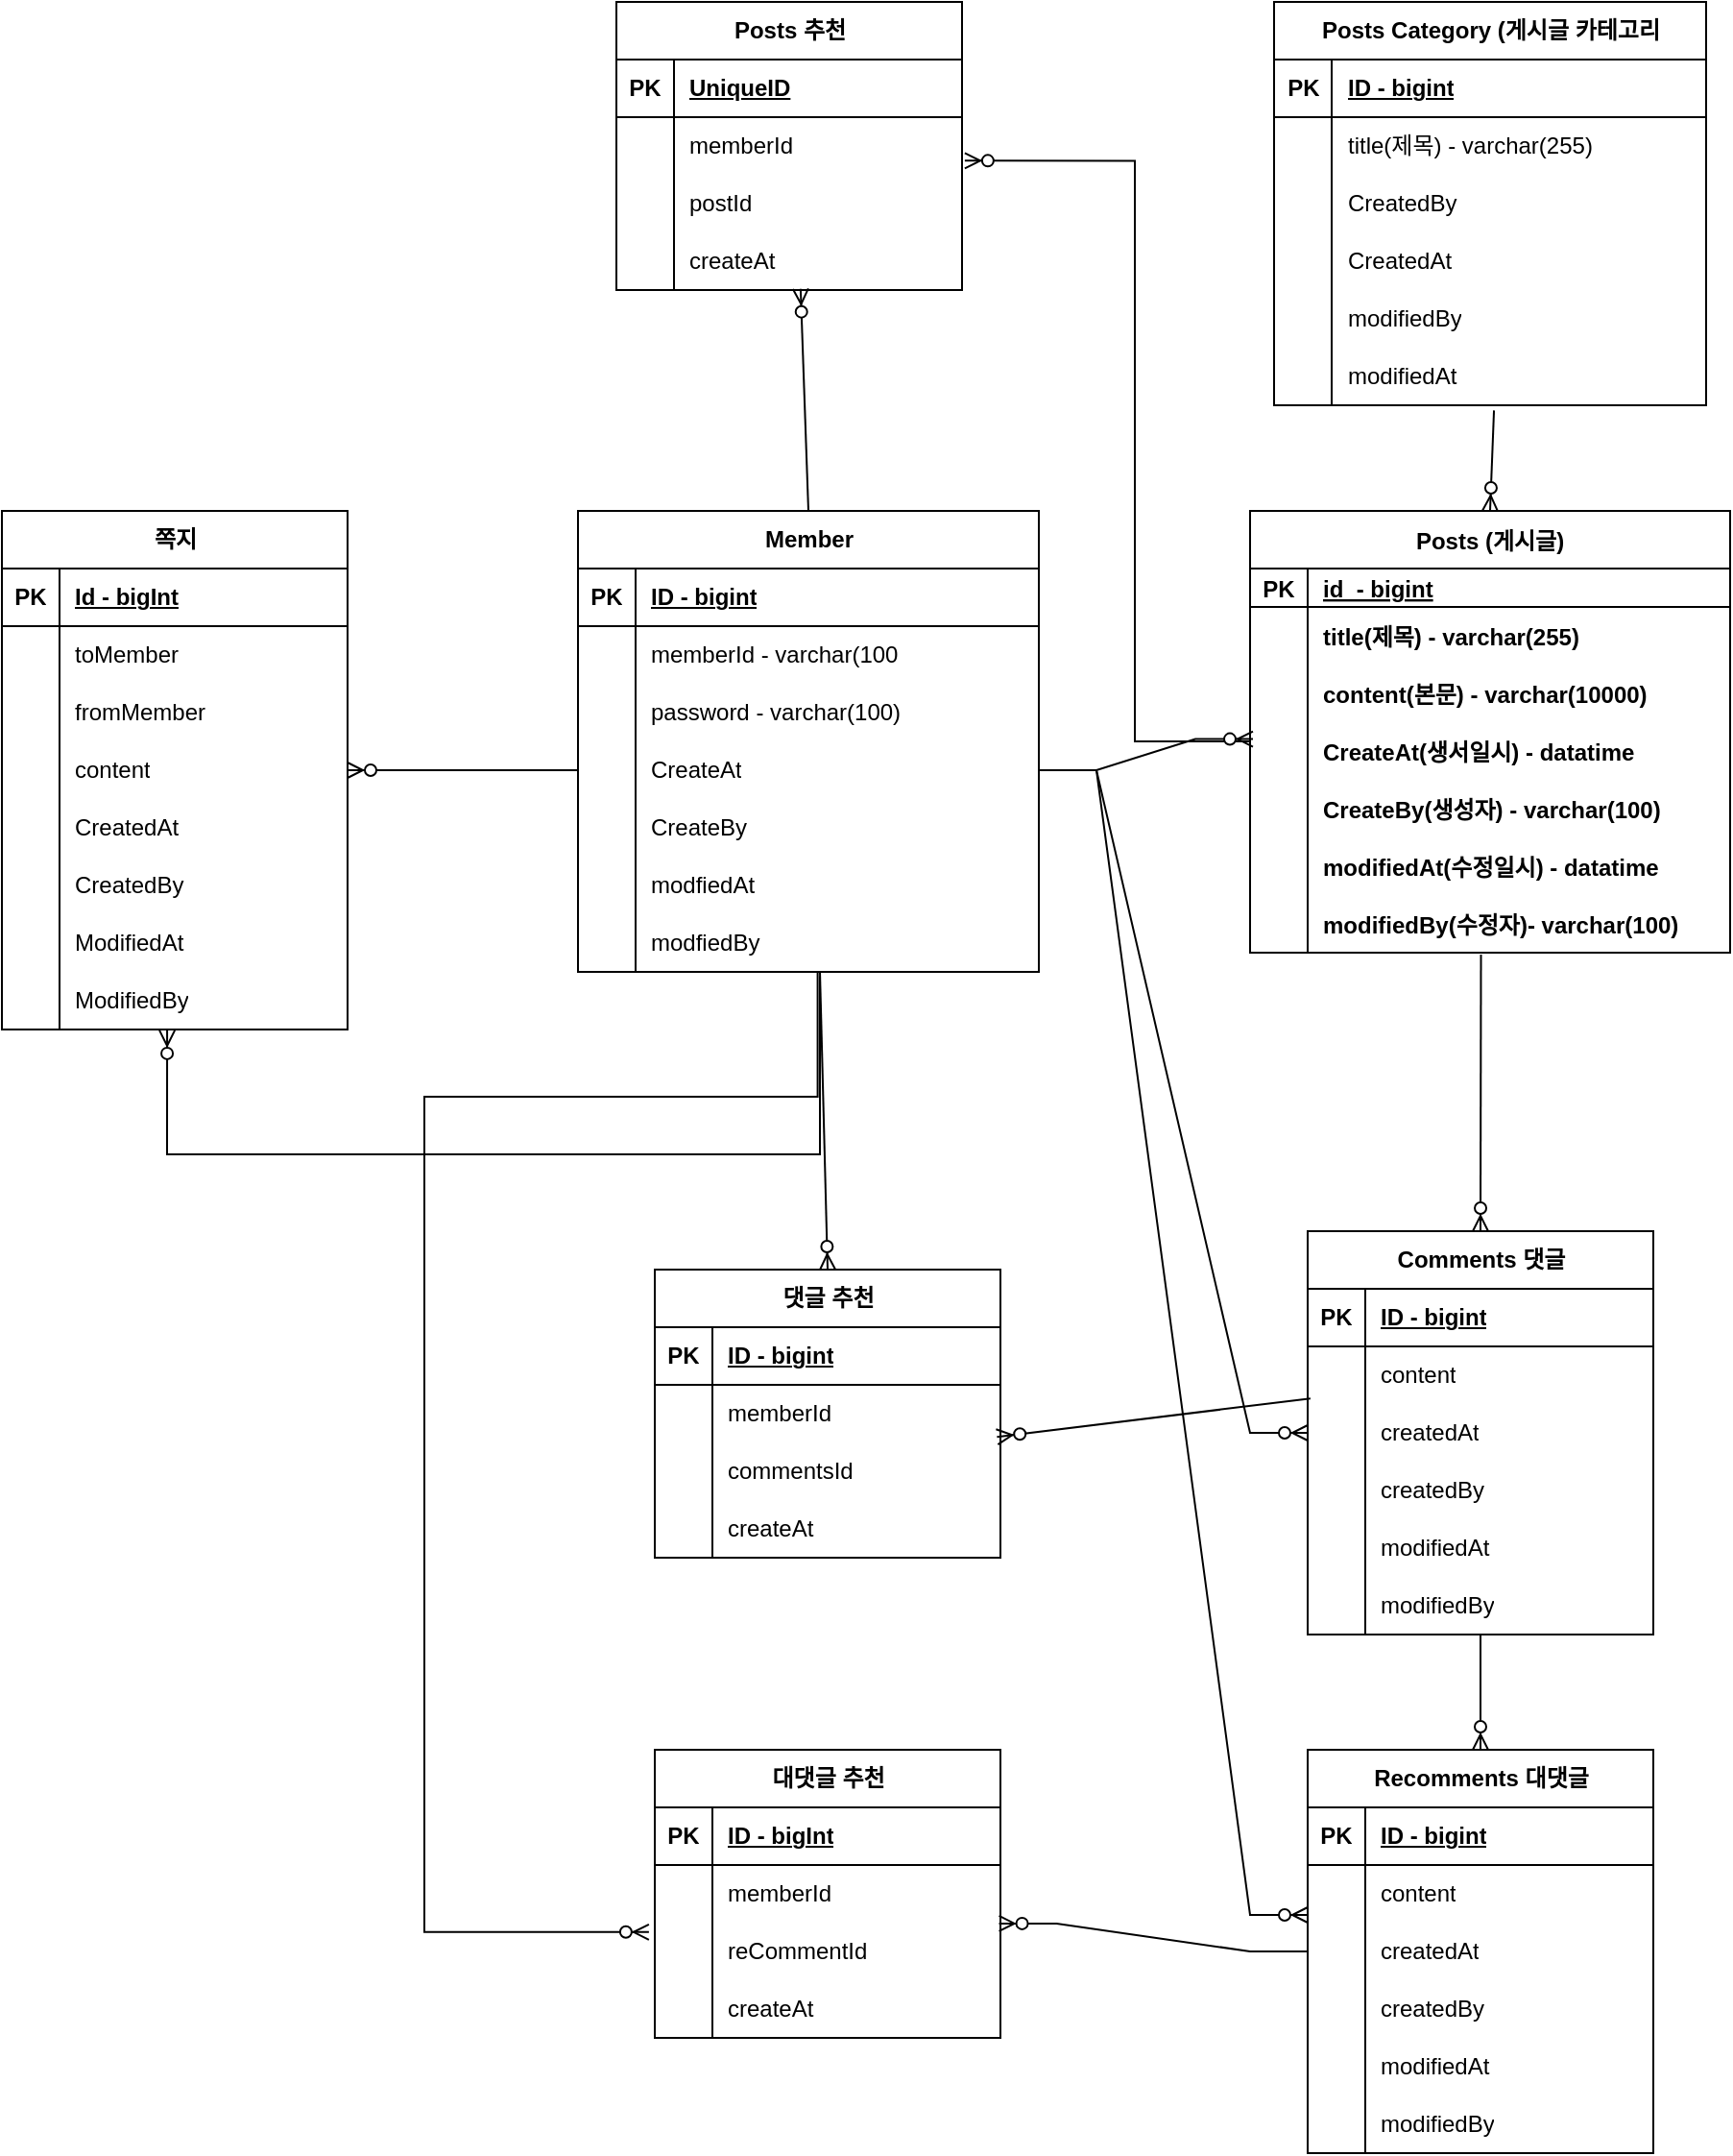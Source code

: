 <mxfile version="21.1.1" type="github">
  <diagram id="Rg6gAZv0fVzvhQYl-mtv" name="페이지-1">
    <mxGraphModel dx="1434" dy="688" grid="1" gridSize="10" guides="1" tooltips="1" connect="1" arrows="1" fold="1" page="1" pageScale="1" pageWidth="2339" pageHeight="3300" math="0" shadow="0">
      <root>
        <mxCell id="0" />
        <mxCell id="1" parent="0" />
        <mxCell id="nBMLSRzNNS2__wy9L2iZ-1" value="Member" style="shape=table;startSize=30;container=1;collapsible=1;childLayout=tableLayout;fixedRows=1;rowLines=0;fontStyle=1;align=center;resizeLast=1;html=1;" parent="1" vertex="1">
          <mxGeometry x="420" y="495" width="240" height="240" as="geometry">
            <mxRectangle x="320" y="280" width="90" height="30" as="alternateBounds" />
          </mxGeometry>
        </mxCell>
        <mxCell id="nBMLSRzNNS2__wy9L2iZ-2" value="" style="shape=tableRow;horizontal=0;startSize=0;swimlaneHead=0;swimlaneBody=0;fillColor=none;collapsible=0;dropTarget=0;points=[[0,0.5],[1,0.5]];portConstraint=eastwest;top=0;left=0;right=0;bottom=1;" parent="nBMLSRzNNS2__wy9L2iZ-1" vertex="1">
          <mxGeometry y="30" width="240" height="30" as="geometry" />
        </mxCell>
        <mxCell id="nBMLSRzNNS2__wy9L2iZ-3" value="PK" style="shape=partialRectangle;connectable=0;fillColor=none;top=0;left=0;bottom=0;right=0;fontStyle=1;overflow=hidden;whiteSpace=wrap;html=1;" parent="nBMLSRzNNS2__wy9L2iZ-2" vertex="1">
          <mxGeometry width="30" height="30" as="geometry">
            <mxRectangle width="30" height="30" as="alternateBounds" />
          </mxGeometry>
        </mxCell>
        <mxCell id="nBMLSRzNNS2__wy9L2iZ-4" value="ID - bigint" style="shape=partialRectangle;connectable=0;fillColor=none;top=0;left=0;bottom=0;right=0;align=left;spacingLeft=6;fontStyle=5;overflow=hidden;whiteSpace=wrap;html=1;" parent="nBMLSRzNNS2__wy9L2iZ-2" vertex="1">
          <mxGeometry x="30" width="210" height="30" as="geometry">
            <mxRectangle width="210" height="30" as="alternateBounds" />
          </mxGeometry>
        </mxCell>
        <mxCell id="nBMLSRzNNS2__wy9L2iZ-5" value="" style="shape=tableRow;horizontal=0;startSize=0;swimlaneHead=0;swimlaneBody=0;fillColor=none;collapsible=0;dropTarget=0;points=[[0,0.5],[1,0.5]];portConstraint=eastwest;top=0;left=0;right=0;bottom=0;" parent="nBMLSRzNNS2__wy9L2iZ-1" vertex="1">
          <mxGeometry y="60" width="240" height="30" as="geometry" />
        </mxCell>
        <mxCell id="nBMLSRzNNS2__wy9L2iZ-6" value="" style="shape=partialRectangle;connectable=0;fillColor=none;top=0;left=0;bottom=0;right=0;editable=1;overflow=hidden;whiteSpace=wrap;html=1;" parent="nBMLSRzNNS2__wy9L2iZ-5" vertex="1">
          <mxGeometry width="30" height="30" as="geometry">
            <mxRectangle width="30" height="30" as="alternateBounds" />
          </mxGeometry>
        </mxCell>
        <mxCell id="nBMLSRzNNS2__wy9L2iZ-7" value="memberId - varchar(100&lt;span style=&quot;white-space: pre;&quot;&gt; &lt;/span&gt;" style="shape=partialRectangle;connectable=0;fillColor=none;top=0;left=0;bottom=0;right=0;align=left;spacingLeft=6;overflow=hidden;whiteSpace=wrap;html=1;" parent="nBMLSRzNNS2__wy9L2iZ-5" vertex="1">
          <mxGeometry x="30" width="210" height="30" as="geometry">
            <mxRectangle width="210" height="30" as="alternateBounds" />
          </mxGeometry>
        </mxCell>
        <mxCell id="nBMLSRzNNS2__wy9L2iZ-8" value="" style="shape=tableRow;horizontal=0;startSize=0;swimlaneHead=0;swimlaneBody=0;fillColor=none;collapsible=0;dropTarget=0;points=[[0,0.5],[1,0.5]];portConstraint=eastwest;top=0;left=0;right=0;bottom=0;" parent="nBMLSRzNNS2__wy9L2iZ-1" vertex="1">
          <mxGeometry y="90" width="240" height="30" as="geometry" />
        </mxCell>
        <mxCell id="nBMLSRzNNS2__wy9L2iZ-9" value="" style="shape=partialRectangle;connectable=0;fillColor=none;top=0;left=0;bottom=0;right=0;editable=1;overflow=hidden;whiteSpace=wrap;html=1;" parent="nBMLSRzNNS2__wy9L2iZ-8" vertex="1">
          <mxGeometry width="30" height="30" as="geometry">
            <mxRectangle width="30" height="30" as="alternateBounds" />
          </mxGeometry>
        </mxCell>
        <mxCell id="nBMLSRzNNS2__wy9L2iZ-10" value="password - varchar(100)" style="shape=partialRectangle;connectable=0;fillColor=none;top=0;left=0;bottom=0;right=0;align=left;spacingLeft=6;overflow=hidden;whiteSpace=wrap;html=1;" parent="nBMLSRzNNS2__wy9L2iZ-8" vertex="1">
          <mxGeometry x="30" width="210" height="30" as="geometry">
            <mxRectangle width="210" height="30" as="alternateBounds" />
          </mxGeometry>
        </mxCell>
        <mxCell id="nBMLSRzNNS2__wy9L2iZ-44" value="" style="shape=tableRow;horizontal=0;startSize=0;swimlaneHead=0;swimlaneBody=0;fillColor=none;collapsible=0;dropTarget=0;points=[[0,0.5],[1,0.5]];portConstraint=eastwest;top=0;left=0;right=0;bottom=0;" parent="nBMLSRzNNS2__wy9L2iZ-1" vertex="1">
          <mxGeometry y="120" width="240" height="30" as="geometry" />
        </mxCell>
        <mxCell id="nBMLSRzNNS2__wy9L2iZ-45" value="" style="shape=partialRectangle;connectable=0;fillColor=none;top=0;left=0;bottom=0;right=0;editable=1;overflow=hidden;whiteSpace=wrap;html=1;" parent="nBMLSRzNNS2__wy9L2iZ-44" vertex="1">
          <mxGeometry width="30" height="30" as="geometry">
            <mxRectangle width="30" height="30" as="alternateBounds" />
          </mxGeometry>
        </mxCell>
        <mxCell id="nBMLSRzNNS2__wy9L2iZ-46" value="CreateAt" style="shape=partialRectangle;connectable=0;fillColor=none;top=0;left=0;bottom=0;right=0;align=left;spacingLeft=6;overflow=hidden;whiteSpace=wrap;html=1;" parent="nBMLSRzNNS2__wy9L2iZ-44" vertex="1">
          <mxGeometry x="30" width="210" height="30" as="geometry">
            <mxRectangle width="210" height="30" as="alternateBounds" />
          </mxGeometry>
        </mxCell>
        <mxCell id="nBMLSRzNNS2__wy9L2iZ-11" value="" style="shape=tableRow;horizontal=0;startSize=0;swimlaneHead=0;swimlaneBody=0;fillColor=none;collapsible=0;dropTarget=0;points=[[0,0.5],[1,0.5]];portConstraint=eastwest;top=0;left=0;right=0;bottom=0;" parent="nBMLSRzNNS2__wy9L2iZ-1" vertex="1">
          <mxGeometry y="150" width="240" height="30" as="geometry" />
        </mxCell>
        <mxCell id="nBMLSRzNNS2__wy9L2iZ-12" value="" style="shape=partialRectangle;connectable=0;fillColor=none;top=0;left=0;bottom=0;right=0;editable=1;overflow=hidden;whiteSpace=wrap;html=1;" parent="nBMLSRzNNS2__wy9L2iZ-11" vertex="1">
          <mxGeometry width="30" height="30" as="geometry">
            <mxRectangle width="30" height="30" as="alternateBounds" />
          </mxGeometry>
        </mxCell>
        <mxCell id="nBMLSRzNNS2__wy9L2iZ-13" value="CreateBy" style="shape=partialRectangle;connectable=0;fillColor=none;top=0;left=0;bottom=0;right=0;align=left;spacingLeft=6;overflow=hidden;whiteSpace=wrap;html=1;" parent="nBMLSRzNNS2__wy9L2iZ-11" vertex="1">
          <mxGeometry x="30" width="210" height="30" as="geometry">
            <mxRectangle width="210" height="30" as="alternateBounds" />
          </mxGeometry>
        </mxCell>
        <mxCell id="nBMLSRzNNS2__wy9L2iZ-47" value="" style="shape=tableRow;horizontal=0;startSize=0;swimlaneHead=0;swimlaneBody=0;fillColor=none;collapsible=0;dropTarget=0;points=[[0,0.5],[1,0.5]];portConstraint=eastwest;top=0;left=0;right=0;bottom=0;" parent="nBMLSRzNNS2__wy9L2iZ-1" vertex="1">
          <mxGeometry y="180" width="240" height="30" as="geometry" />
        </mxCell>
        <mxCell id="nBMLSRzNNS2__wy9L2iZ-48" value="" style="shape=partialRectangle;connectable=0;fillColor=none;top=0;left=0;bottom=0;right=0;editable=1;overflow=hidden;whiteSpace=wrap;html=1;" parent="nBMLSRzNNS2__wy9L2iZ-47" vertex="1">
          <mxGeometry width="30" height="30" as="geometry">
            <mxRectangle width="30" height="30" as="alternateBounds" />
          </mxGeometry>
        </mxCell>
        <mxCell id="nBMLSRzNNS2__wy9L2iZ-49" value="modfiedAt" style="shape=partialRectangle;connectable=0;fillColor=none;top=0;left=0;bottom=0;right=0;align=left;spacingLeft=6;overflow=hidden;whiteSpace=wrap;html=1;" parent="nBMLSRzNNS2__wy9L2iZ-47" vertex="1">
          <mxGeometry x="30" width="210" height="30" as="geometry">
            <mxRectangle width="210" height="30" as="alternateBounds" />
          </mxGeometry>
        </mxCell>
        <mxCell id="nBMLSRzNNS2__wy9L2iZ-50" value="" style="shape=tableRow;horizontal=0;startSize=0;swimlaneHead=0;swimlaneBody=0;fillColor=none;collapsible=0;dropTarget=0;points=[[0,0.5],[1,0.5]];portConstraint=eastwest;top=0;left=0;right=0;bottom=0;" parent="nBMLSRzNNS2__wy9L2iZ-1" vertex="1">
          <mxGeometry y="210" width="240" height="30" as="geometry" />
        </mxCell>
        <mxCell id="nBMLSRzNNS2__wy9L2iZ-51" value="" style="shape=partialRectangle;connectable=0;fillColor=none;top=0;left=0;bottom=0;right=0;editable=1;overflow=hidden;whiteSpace=wrap;html=1;" parent="nBMLSRzNNS2__wy9L2iZ-50" vertex="1">
          <mxGeometry width="30" height="30" as="geometry">
            <mxRectangle width="30" height="30" as="alternateBounds" />
          </mxGeometry>
        </mxCell>
        <mxCell id="nBMLSRzNNS2__wy9L2iZ-52" value="modfiedBy" style="shape=partialRectangle;connectable=0;fillColor=none;top=0;left=0;bottom=0;right=0;align=left;spacingLeft=6;overflow=hidden;whiteSpace=wrap;html=1;" parent="nBMLSRzNNS2__wy9L2iZ-50" vertex="1">
          <mxGeometry x="30" width="210" height="30" as="geometry">
            <mxRectangle width="210" height="30" as="alternateBounds" />
          </mxGeometry>
        </mxCell>
        <mxCell id="nBMLSRzNNS2__wy9L2iZ-15" value="Posts (게시글)" style="shape=table;startSize=30;container=1;collapsible=1;childLayout=tableLayout;fixedRows=1;rowLines=0;fontStyle=1;align=center;resizeLast=1;" parent="1" vertex="1">
          <mxGeometry x="770" y="495" width="250" height="230" as="geometry" />
        </mxCell>
        <mxCell id="nBMLSRzNNS2__wy9L2iZ-16" value="" style="shape=partialRectangle;collapsible=0;dropTarget=0;pointerEvents=0;fillColor=none;points=[[0,0.5],[1,0.5]];portConstraint=eastwest;top=0;left=0;right=0;bottom=1;" parent="nBMLSRzNNS2__wy9L2iZ-15" vertex="1">
          <mxGeometry y="30" width="250" height="20" as="geometry" />
        </mxCell>
        <mxCell id="nBMLSRzNNS2__wy9L2iZ-17" value="PK" style="shape=partialRectangle;overflow=hidden;connectable=0;fillColor=none;top=0;left=0;bottom=0;right=0;fontStyle=1;" parent="nBMLSRzNNS2__wy9L2iZ-16" vertex="1">
          <mxGeometry width="30" height="20" as="geometry">
            <mxRectangle width="30" height="20" as="alternateBounds" />
          </mxGeometry>
        </mxCell>
        <mxCell id="nBMLSRzNNS2__wy9L2iZ-18" value="id  - bigint" style="shape=partialRectangle;overflow=hidden;connectable=0;fillColor=none;top=0;left=0;bottom=0;right=0;align=left;spacingLeft=6;fontStyle=5;" parent="nBMLSRzNNS2__wy9L2iZ-16" vertex="1">
          <mxGeometry x="30" width="220" height="20" as="geometry">
            <mxRectangle width="220" height="20" as="alternateBounds" />
          </mxGeometry>
        </mxCell>
        <mxCell id="nBMLSRzNNS2__wy9L2iZ-19" value="" style="shape=partialRectangle;collapsible=0;dropTarget=0;pointerEvents=0;fillColor=none;points=[[0,0.5],[1,0.5]];portConstraint=eastwest;top=0;left=0;right=0;bottom=0;" parent="nBMLSRzNNS2__wy9L2iZ-15" vertex="1">
          <mxGeometry y="50" width="250" height="30" as="geometry" />
        </mxCell>
        <mxCell id="nBMLSRzNNS2__wy9L2iZ-20" value="" style="shape=partialRectangle;overflow=hidden;connectable=0;fillColor=none;top=0;left=0;bottom=0;right=0;" parent="nBMLSRzNNS2__wy9L2iZ-19" vertex="1">
          <mxGeometry width="30" height="30" as="geometry">
            <mxRectangle width="30" height="30" as="alternateBounds" />
          </mxGeometry>
        </mxCell>
        <mxCell id="nBMLSRzNNS2__wy9L2iZ-21" value="title(제목) - varchar(255)" style="shape=partialRectangle;overflow=hidden;connectable=0;fillColor=none;top=0;left=0;bottom=0;right=0;align=left;spacingLeft=6;fontStyle=1" parent="nBMLSRzNNS2__wy9L2iZ-19" vertex="1">
          <mxGeometry x="30" width="220" height="30" as="geometry">
            <mxRectangle width="220" height="30" as="alternateBounds" />
          </mxGeometry>
        </mxCell>
        <mxCell id="nBMLSRzNNS2__wy9L2iZ-22" value="" style="shape=partialRectangle;collapsible=0;dropTarget=0;pointerEvents=0;fillColor=none;points=[[0,0.5],[1,0.5]];portConstraint=eastwest;top=0;left=0;right=0;bottom=0;" parent="nBMLSRzNNS2__wy9L2iZ-15" vertex="1">
          <mxGeometry y="80" width="250" height="30" as="geometry" />
        </mxCell>
        <mxCell id="nBMLSRzNNS2__wy9L2iZ-23" value="" style="shape=partialRectangle;overflow=hidden;connectable=0;fillColor=none;top=0;left=0;bottom=0;right=0;" parent="nBMLSRzNNS2__wy9L2iZ-22" vertex="1">
          <mxGeometry width="30" height="30" as="geometry">
            <mxRectangle width="30" height="30" as="alternateBounds" />
          </mxGeometry>
        </mxCell>
        <mxCell id="nBMLSRzNNS2__wy9L2iZ-24" value="content(본문) - varchar(10000)" style="shape=partialRectangle;overflow=hidden;connectable=0;fillColor=none;top=0;left=0;bottom=0;right=0;align=left;spacingLeft=6;fontStyle=1" parent="nBMLSRzNNS2__wy9L2iZ-22" vertex="1">
          <mxGeometry x="30" width="220" height="30" as="geometry">
            <mxRectangle width="220" height="30" as="alternateBounds" />
          </mxGeometry>
        </mxCell>
        <mxCell id="nBMLSRzNNS2__wy9L2iZ-28" value="" style="shape=partialRectangle;collapsible=0;dropTarget=0;pointerEvents=0;fillColor=none;points=[[0,0.5],[1,0.5]];portConstraint=eastwest;top=0;left=0;right=0;bottom=0;" parent="nBMLSRzNNS2__wy9L2iZ-15" vertex="1">
          <mxGeometry y="110" width="250" height="30" as="geometry" />
        </mxCell>
        <mxCell id="nBMLSRzNNS2__wy9L2iZ-29" value="" style="shape=partialRectangle;overflow=hidden;connectable=0;fillColor=none;top=0;left=0;bottom=0;right=0;" parent="nBMLSRzNNS2__wy9L2iZ-28" vertex="1">
          <mxGeometry width="30" height="30" as="geometry">
            <mxRectangle width="30" height="30" as="alternateBounds" />
          </mxGeometry>
        </mxCell>
        <mxCell id="nBMLSRzNNS2__wy9L2iZ-30" value="CreateAt(생서일시) - datatime" style="shape=partialRectangle;overflow=hidden;connectable=0;fillColor=none;top=0;left=0;bottom=0;right=0;align=left;spacingLeft=6;fontStyle=1" parent="nBMLSRzNNS2__wy9L2iZ-28" vertex="1">
          <mxGeometry x="30" width="220" height="30" as="geometry">
            <mxRectangle width="220" height="30" as="alternateBounds" />
          </mxGeometry>
        </mxCell>
        <mxCell id="nBMLSRzNNS2__wy9L2iZ-31" value="" style="shape=partialRectangle;collapsible=0;dropTarget=0;pointerEvents=0;fillColor=none;points=[[0,0.5],[1,0.5]];portConstraint=eastwest;top=0;left=0;right=0;bottom=0;" parent="nBMLSRzNNS2__wy9L2iZ-15" vertex="1">
          <mxGeometry y="140" width="250" height="30" as="geometry" />
        </mxCell>
        <mxCell id="nBMLSRzNNS2__wy9L2iZ-32" value="" style="shape=partialRectangle;overflow=hidden;connectable=0;fillColor=none;top=0;left=0;bottom=0;right=0;" parent="nBMLSRzNNS2__wy9L2iZ-31" vertex="1">
          <mxGeometry width="30" height="30" as="geometry">
            <mxRectangle width="30" height="30" as="alternateBounds" />
          </mxGeometry>
        </mxCell>
        <mxCell id="nBMLSRzNNS2__wy9L2iZ-33" value="CreateBy(생성자) - varchar(100)" style="shape=partialRectangle;overflow=hidden;connectable=0;fillColor=none;top=0;left=0;bottom=0;right=0;align=left;spacingLeft=6;fontStyle=1" parent="nBMLSRzNNS2__wy9L2iZ-31" vertex="1">
          <mxGeometry x="30" width="220" height="30" as="geometry">
            <mxRectangle width="220" height="30" as="alternateBounds" />
          </mxGeometry>
        </mxCell>
        <mxCell id="nBMLSRzNNS2__wy9L2iZ-34" value="" style="shape=partialRectangle;collapsible=0;dropTarget=0;pointerEvents=0;fillColor=none;points=[[0,0.5],[1,0.5]];portConstraint=eastwest;top=0;left=0;right=0;bottom=0;" parent="nBMLSRzNNS2__wy9L2iZ-15" vertex="1">
          <mxGeometry y="170" width="250" height="30" as="geometry" />
        </mxCell>
        <mxCell id="nBMLSRzNNS2__wy9L2iZ-35" value="" style="shape=partialRectangle;overflow=hidden;connectable=0;fillColor=none;top=0;left=0;bottom=0;right=0;" parent="nBMLSRzNNS2__wy9L2iZ-34" vertex="1">
          <mxGeometry width="30" height="30" as="geometry">
            <mxRectangle width="30" height="30" as="alternateBounds" />
          </mxGeometry>
        </mxCell>
        <mxCell id="nBMLSRzNNS2__wy9L2iZ-36" value="modifiedAt(수정일시) - datatime" style="shape=partialRectangle;overflow=hidden;connectable=0;fillColor=none;top=0;left=0;bottom=0;right=0;align=left;spacingLeft=6;fontStyle=1" parent="nBMLSRzNNS2__wy9L2iZ-34" vertex="1">
          <mxGeometry x="30" width="220" height="30" as="geometry">
            <mxRectangle width="220" height="30" as="alternateBounds" />
          </mxGeometry>
        </mxCell>
        <mxCell id="nBMLSRzNNS2__wy9L2iZ-37" value="" style="shape=partialRectangle;collapsible=0;dropTarget=0;pointerEvents=0;fillColor=none;points=[[0,0.5],[1,0.5]];portConstraint=eastwest;top=0;left=0;right=0;bottom=0;" parent="nBMLSRzNNS2__wy9L2iZ-15" vertex="1">
          <mxGeometry y="200" width="250" height="30" as="geometry" />
        </mxCell>
        <mxCell id="nBMLSRzNNS2__wy9L2iZ-38" value="" style="shape=partialRectangle;overflow=hidden;connectable=0;fillColor=none;top=0;left=0;bottom=0;right=0;" parent="nBMLSRzNNS2__wy9L2iZ-37" vertex="1">
          <mxGeometry width="30" height="30" as="geometry">
            <mxRectangle width="30" height="30" as="alternateBounds" />
          </mxGeometry>
        </mxCell>
        <mxCell id="nBMLSRzNNS2__wy9L2iZ-39" value="modifiedBy(수정자)- varchar(100)" style="shape=partialRectangle;overflow=hidden;connectable=0;fillColor=none;top=0;left=0;bottom=0;right=0;align=left;spacingLeft=6;fontStyle=1" parent="nBMLSRzNNS2__wy9L2iZ-37" vertex="1">
          <mxGeometry x="30" width="220" height="30" as="geometry">
            <mxRectangle width="220" height="30" as="alternateBounds" />
          </mxGeometry>
        </mxCell>
        <mxCell id="nBMLSRzNNS2__wy9L2iZ-75" value="쪽지" style="shape=table;startSize=30;container=1;collapsible=1;childLayout=tableLayout;fixedRows=1;rowLines=0;fontStyle=1;align=center;resizeLast=1;html=1;" parent="1" vertex="1">
          <mxGeometry x="120" y="495" width="180" height="270" as="geometry" />
        </mxCell>
        <mxCell id="nBMLSRzNNS2__wy9L2iZ-76" value="" style="shape=tableRow;horizontal=0;startSize=0;swimlaneHead=0;swimlaneBody=0;fillColor=none;collapsible=0;dropTarget=0;points=[[0,0.5],[1,0.5]];portConstraint=eastwest;top=0;left=0;right=0;bottom=1;" parent="nBMLSRzNNS2__wy9L2iZ-75" vertex="1">
          <mxGeometry y="30" width="180" height="30" as="geometry" />
        </mxCell>
        <mxCell id="nBMLSRzNNS2__wy9L2iZ-77" value="PK" style="shape=partialRectangle;connectable=0;fillColor=none;top=0;left=0;bottom=0;right=0;fontStyle=1;overflow=hidden;whiteSpace=wrap;html=1;" parent="nBMLSRzNNS2__wy9L2iZ-76" vertex="1">
          <mxGeometry width="30" height="30" as="geometry">
            <mxRectangle width="30" height="30" as="alternateBounds" />
          </mxGeometry>
        </mxCell>
        <mxCell id="nBMLSRzNNS2__wy9L2iZ-78" value="Id - bigInt" style="shape=partialRectangle;connectable=0;fillColor=none;top=0;left=0;bottom=0;right=0;align=left;spacingLeft=6;fontStyle=5;overflow=hidden;whiteSpace=wrap;html=1;" parent="nBMLSRzNNS2__wy9L2iZ-76" vertex="1">
          <mxGeometry x="30" width="150" height="30" as="geometry">
            <mxRectangle width="150" height="30" as="alternateBounds" />
          </mxGeometry>
        </mxCell>
        <mxCell id="nBMLSRzNNS2__wy9L2iZ-79" value="" style="shape=tableRow;horizontal=0;startSize=0;swimlaneHead=0;swimlaneBody=0;fillColor=none;collapsible=0;dropTarget=0;points=[[0,0.5],[1,0.5]];portConstraint=eastwest;top=0;left=0;right=0;bottom=0;" parent="nBMLSRzNNS2__wy9L2iZ-75" vertex="1">
          <mxGeometry y="60" width="180" height="30" as="geometry" />
        </mxCell>
        <mxCell id="nBMLSRzNNS2__wy9L2iZ-80" value="" style="shape=partialRectangle;connectable=0;fillColor=none;top=0;left=0;bottom=0;right=0;editable=1;overflow=hidden;whiteSpace=wrap;html=1;" parent="nBMLSRzNNS2__wy9L2iZ-79" vertex="1">
          <mxGeometry width="30" height="30" as="geometry">
            <mxRectangle width="30" height="30" as="alternateBounds" />
          </mxGeometry>
        </mxCell>
        <mxCell id="nBMLSRzNNS2__wy9L2iZ-81" value="toMember" style="shape=partialRectangle;connectable=0;fillColor=none;top=0;left=0;bottom=0;right=0;align=left;spacingLeft=6;overflow=hidden;whiteSpace=wrap;html=1;" parent="nBMLSRzNNS2__wy9L2iZ-79" vertex="1">
          <mxGeometry x="30" width="150" height="30" as="geometry">
            <mxRectangle width="150" height="30" as="alternateBounds" />
          </mxGeometry>
        </mxCell>
        <mxCell id="nBMLSRzNNS2__wy9L2iZ-82" value="" style="shape=tableRow;horizontal=0;startSize=0;swimlaneHead=0;swimlaneBody=0;fillColor=none;collapsible=0;dropTarget=0;points=[[0,0.5],[1,0.5]];portConstraint=eastwest;top=0;left=0;right=0;bottom=0;" parent="nBMLSRzNNS2__wy9L2iZ-75" vertex="1">
          <mxGeometry y="90" width="180" height="30" as="geometry" />
        </mxCell>
        <mxCell id="nBMLSRzNNS2__wy9L2iZ-83" value="" style="shape=partialRectangle;connectable=0;fillColor=none;top=0;left=0;bottom=0;right=0;editable=1;overflow=hidden;whiteSpace=wrap;html=1;" parent="nBMLSRzNNS2__wy9L2iZ-82" vertex="1">
          <mxGeometry width="30" height="30" as="geometry">
            <mxRectangle width="30" height="30" as="alternateBounds" />
          </mxGeometry>
        </mxCell>
        <mxCell id="nBMLSRzNNS2__wy9L2iZ-84" value="fromMember" style="shape=partialRectangle;connectable=0;fillColor=none;top=0;left=0;bottom=0;right=0;align=left;spacingLeft=6;overflow=hidden;whiteSpace=wrap;html=1;" parent="nBMLSRzNNS2__wy9L2iZ-82" vertex="1">
          <mxGeometry x="30" width="150" height="30" as="geometry">
            <mxRectangle width="150" height="30" as="alternateBounds" />
          </mxGeometry>
        </mxCell>
        <mxCell id="nBMLSRzNNS2__wy9L2iZ-85" value="" style="shape=tableRow;horizontal=0;startSize=0;swimlaneHead=0;swimlaneBody=0;fillColor=none;collapsible=0;dropTarget=0;points=[[0,0.5],[1,0.5]];portConstraint=eastwest;top=0;left=0;right=0;bottom=0;" parent="nBMLSRzNNS2__wy9L2iZ-75" vertex="1">
          <mxGeometry y="120" width="180" height="30" as="geometry" />
        </mxCell>
        <mxCell id="nBMLSRzNNS2__wy9L2iZ-86" value="" style="shape=partialRectangle;connectable=0;fillColor=none;top=0;left=0;bottom=0;right=0;editable=1;overflow=hidden;whiteSpace=wrap;html=1;" parent="nBMLSRzNNS2__wy9L2iZ-85" vertex="1">
          <mxGeometry width="30" height="30" as="geometry">
            <mxRectangle width="30" height="30" as="alternateBounds" />
          </mxGeometry>
        </mxCell>
        <mxCell id="nBMLSRzNNS2__wy9L2iZ-87" value="content" style="shape=partialRectangle;connectable=0;fillColor=none;top=0;left=0;bottom=0;right=0;align=left;spacingLeft=6;overflow=hidden;whiteSpace=wrap;html=1;" parent="nBMLSRzNNS2__wy9L2iZ-85" vertex="1">
          <mxGeometry x="30" width="150" height="30" as="geometry">
            <mxRectangle width="150" height="30" as="alternateBounds" />
          </mxGeometry>
        </mxCell>
        <mxCell id="nBMLSRzNNS2__wy9L2iZ-162" value="" style="shape=tableRow;horizontal=0;startSize=0;swimlaneHead=0;swimlaneBody=0;fillColor=none;collapsible=0;dropTarget=0;points=[[0,0.5],[1,0.5]];portConstraint=eastwest;top=0;left=0;right=0;bottom=0;" parent="nBMLSRzNNS2__wy9L2iZ-75" vertex="1">
          <mxGeometry y="150" width="180" height="30" as="geometry" />
        </mxCell>
        <mxCell id="nBMLSRzNNS2__wy9L2iZ-163" value="" style="shape=partialRectangle;connectable=0;fillColor=none;top=0;left=0;bottom=0;right=0;editable=1;overflow=hidden;whiteSpace=wrap;html=1;" parent="nBMLSRzNNS2__wy9L2iZ-162" vertex="1">
          <mxGeometry width="30" height="30" as="geometry">
            <mxRectangle width="30" height="30" as="alternateBounds" />
          </mxGeometry>
        </mxCell>
        <mxCell id="nBMLSRzNNS2__wy9L2iZ-164" value="CreatedAt" style="shape=partialRectangle;connectable=0;fillColor=none;top=0;left=0;bottom=0;right=0;align=left;spacingLeft=6;overflow=hidden;whiteSpace=wrap;html=1;" parent="nBMLSRzNNS2__wy9L2iZ-162" vertex="1">
          <mxGeometry x="30" width="150" height="30" as="geometry">
            <mxRectangle width="150" height="30" as="alternateBounds" />
          </mxGeometry>
        </mxCell>
        <mxCell id="nBMLSRzNNS2__wy9L2iZ-168" value="" style="shape=tableRow;horizontal=0;startSize=0;swimlaneHead=0;swimlaneBody=0;fillColor=none;collapsible=0;dropTarget=0;points=[[0,0.5],[1,0.5]];portConstraint=eastwest;top=0;left=0;right=0;bottom=0;" parent="nBMLSRzNNS2__wy9L2iZ-75" vertex="1">
          <mxGeometry y="180" width="180" height="30" as="geometry" />
        </mxCell>
        <mxCell id="nBMLSRzNNS2__wy9L2iZ-169" value="" style="shape=partialRectangle;connectable=0;fillColor=none;top=0;left=0;bottom=0;right=0;editable=1;overflow=hidden;whiteSpace=wrap;html=1;" parent="nBMLSRzNNS2__wy9L2iZ-168" vertex="1">
          <mxGeometry width="30" height="30" as="geometry">
            <mxRectangle width="30" height="30" as="alternateBounds" />
          </mxGeometry>
        </mxCell>
        <mxCell id="nBMLSRzNNS2__wy9L2iZ-170" value="CreatedBy" style="shape=partialRectangle;connectable=0;fillColor=none;top=0;left=0;bottom=0;right=0;align=left;spacingLeft=6;overflow=hidden;whiteSpace=wrap;html=1;" parent="nBMLSRzNNS2__wy9L2iZ-168" vertex="1">
          <mxGeometry x="30" width="150" height="30" as="geometry">
            <mxRectangle width="150" height="30" as="alternateBounds" />
          </mxGeometry>
        </mxCell>
        <mxCell id="nBMLSRzNNS2__wy9L2iZ-171" value="" style="shape=tableRow;horizontal=0;startSize=0;swimlaneHead=0;swimlaneBody=0;fillColor=none;collapsible=0;dropTarget=0;points=[[0,0.5],[1,0.5]];portConstraint=eastwest;top=0;left=0;right=0;bottom=0;" parent="nBMLSRzNNS2__wy9L2iZ-75" vertex="1">
          <mxGeometry y="210" width="180" height="30" as="geometry" />
        </mxCell>
        <mxCell id="nBMLSRzNNS2__wy9L2iZ-172" value="" style="shape=partialRectangle;connectable=0;fillColor=none;top=0;left=0;bottom=0;right=0;editable=1;overflow=hidden;whiteSpace=wrap;html=1;" parent="nBMLSRzNNS2__wy9L2iZ-171" vertex="1">
          <mxGeometry width="30" height="30" as="geometry">
            <mxRectangle width="30" height="30" as="alternateBounds" />
          </mxGeometry>
        </mxCell>
        <mxCell id="nBMLSRzNNS2__wy9L2iZ-173" value="ModifiedAt" style="shape=partialRectangle;connectable=0;fillColor=none;top=0;left=0;bottom=0;right=0;align=left;spacingLeft=6;overflow=hidden;whiteSpace=wrap;html=1;" parent="nBMLSRzNNS2__wy9L2iZ-171" vertex="1">
          <mxGeometry x="30" width="150" height="30" as="geometry">
            <mxRectangle width="150" height="30" as="alternateBounds" />
          </mxGeometry>
        </mxCell>
        <mxCell id="nBMLSRzNNS2__wy9L2iZ-165" value="" style="shape=tableRow;horizontal=0;startSize=0;swimlaneHead=0;swimlaneBody=0;fillColor=none;collapsible=0;dropTarget=0;points=[[0,0.5],[1,0.5]];portConstraint=eastwest;top=0;left=0;right=0;bottom=0;" parent="nBMLSRzNNS2__wy9L2iZ-75" vertex="1">
          <mxGeometry y="240" width="180" height="30" as="geometry" />
        </mxCell>
        <mxCell id="nBMLSRzNNS2__wy9L2iZ-166" value="" style="shape=partialRectangle;connectable=0;fillColor=none;top=0;left=0;bottom=0;right=0;editable=1;overflow=hidden;whiteSpace=wrap;html=1;" parent="nBMLSRzNNS2__wy9L2iZ-165" vertex="1">
          <mxGeometry width="30" height="30" as="geometry">
            <mxRectangle width="30" height="30" as="alternateBounds" />
          </mxGeometry>
        </mxCell>
        <mxCell id="nBMLSRzNNS2__wy9L2iZ-167" value="ModifiedBy" style="shape=partialRectangle;connectable=0;fillColor=none;top=0;left=0;bottom=0;right=0;align=left;spacingLeft=6;overflow=hidden;whiteSpace=wrap;html=1;" parent="nBMLSRzNNS2__wy9L2iZ-165" vertex="1">
          <mxGeometry x="30" width="150" height="30" as="geometry">
            <mxRectangle width="150" height="30" as="alternateBounds" />
          </mxGeometry>
        </mxCell>
        <mxCell id="nBMLSRzNNS2__wy9L2iZ-102" value="Posts 추천" style="shape=table;startSize=30;container=1;collapsible=1;childLayout=tableLayout;fixedRows=1;rowLines=0;fontStyle=1;align=center;resizeLast=1;html=1;" parent="1" vertex="1">
          <mxGeometry x="440" y="230" width="180" height="150" as="geometry" />
        </mxCell>
        <mxCell id="nBMLSRzNNS2__wy9L2iZ-103" value="" style="shape=tableRow;horizontal=0;startSize=0;swimlaneHead=0;swimlaneBody=0;fillColor=none;collapsible=0;dropTarget=0;points=[[0,0.5],[1,0.5]];portConstraint=eastwest;top=0;left=0;right=0;bottom=1;" parent="nBMLSRzNNS2__wy9L2iZ-102" vertex="1">
          <mxGeometry y="30" width="180" height="30" as="geometry" />
        </mxCell>
        <mxCell id="nBMLSRzNNS2__wy9L2iZ-104" value="PK" style="shape=partialRectangle;connectable=0;fillColor=none;top=0;left=0;bottom=0;right=0;fontStyle=1;overflow=hidden;whiteSpace=wrap;html=1;" parent="nBMLSRzNNS2__wy9L2iZ-103" vertex="1">
          <mxGeometry width="30" height="30" as="geometry">
            <mxRectangle width="30" height="30" as="alternateBounds" />
          </mxGeometry>
        </mxCell>
        <mxCell id="nBMLSRzNNS2__wy9L2iZ-105" value="UniqueID" style="shape=partialRectangle;connectable=0;fillColor=none;top=0;left=0;bottom=0;right=0;align=left;spacingLeft=6;fontStyle=5;overflow=hidden;whiteSpace=wrap;html=1;" parent="nBMLSRzNNS2__wy9L2iZ-103" vertex="1">
          <mxGeometry x="30" width="150" height="30" as="geometry">
            <mxRectangle width="150" height="30" as="alternateBounds" />
          </mxGeometry>
        </mxCell>
        <mxCell id="nBMLSRzNNS2__wy9L2iZ-106" value="" style="shape=tableRow;horizontal=0;startSize=0;swimlaneHead=0;swimlaneBody=0;fillColor=none;collapsible=0;dropTarget=0;points=[[0,0.5],[1,0.5]];portConstraint=eastwest;top=0;left=0;right=0;bottom=0;" parent="nBMLSRzNNS2__wy9L2iZ-102" vertex="1">
          <mxGeometry y="60" width="180" height="30" as="geometry" />
        </mxCell>
        <mxCell id="nBMLSRzNNS2__wy9L2iZ-107" value="" style="shape=partialRectangle;connectable=0;fillColor=none;top=0;left=0;bottom=0;right=0;editable=1;overflow=hidden;whiteSpace=wrap;html=1;" parent="nBMLSRzNNS2__wy9L2iZ-106" vertex="1">
          <mxGeometry width="30" height="30" as="geometry">
            <mxRectangle width="30" height="30" as="alternateBounds" />
          </mxGeometry>
        </mxCell>
        <mxCell id="nBMLSRzNNS2__wy9L2iZ-108" value="memberId" style="shape=partialRectangle;connectable=0;fillColor=none;top=0;left=0;bottom=0;right=0;align=left;spacingLeft=6;overflow=hidden;whiteSpace=wrap;html=1;" parent="nBMLSRzNNS2__wy9L2iZ-106" vertex="1">
          <mxGeometry x="30" width="150" height="30" as="geometry">
            <mxRectangle width="150" height="30" as="alternateBounds" />
          </mxGeometry>
        </mxCell>
        <mxCell id="nBMLSRzNNS2__wy9L2iZ-109" value="" style="shape=tableRow;horizontal=0;startSize=0;swimlaneHead=0;swimlaneBody=0;fillColor=none;collapsible=0;dropTarget=0;points=[[0,0.5],[1,0.5]];portConstraint=eastwest;top=0;left=0;right=0;bottom=0;" parent="nBMLSRzNNS2__wy9L2iZ-102" vertex="1">
          <mxGeometry y="90" width="180" height="30" as="geometry" />
        </mxCell>
        <mxCell id="nBMLSRzNNS2__wy9L2iZ-110" value="" style="shape=partialRectangle;connectable=0;fillColor=none;top=0;left=0;bottom=0;right=0;editable=1;overflow=hidden;whiteSpace=wrap;html=1;" parent="nBMLSRzNNS2__wy9L2iZ-109" vertex="1">
          <mxGeometry width="30" height="30" as="geometry">
            <mxRectangle width="30" height="30" as="alternateBounds" />
          </mxGeometry>
        </mxCell>
        <mxCell id="nBMLSRzNNS2__wy9L2iZ-111" value="postId" style="shape=partialRectangle;connectable=0;fillColor=none;top=0;left=0;bottom=0;right=0;align=left;spacingLeft=6;overflow=hidden;whiteSpace=wrap;html=1;" parent="nBMLSRzNNS2__wy9L2iZ-109" vertex="1">
          <mxGeometry x="30" width="150" height="30" as="geometry">
            <mxRectangle width="150" height="30" as="alternateBounds" />
          </mxGeometry>
        </mxCell>
        <mxCell id="nBMLSRzNNS2__wy9L2iZ-112" value="" style="shape=tableRow;horizontal=0;startSize=0;swimlaneHead=0;swimlaneBody=0;fillColor=none;collapsible=0;dropTarget=0;points=[[0,0.5],[1,0.5]];portConstraint=eastwest;top=0;left=0;right=0;bottom=0;" parent="nBMLSRzNNS2__wy9L2iZ-102" vertex="1">
          <mxGeometry y="120" width="180" height="30" as="geometry" />
        </mxCell>
        <mxCell id="nBMLSRzNNS2__wy9L2iZ-113" value="" style="shape=partialRectangle;connectable=0;fillColor=none;top=0;left=0;bottom=0;right=0;editable=1;overflow=hidden;whiteSpace=wrap;html=1;" parent="nBMLSRzNNS2__wy9L2iZ-112" vertex="1">
          <mxGeometry width="30" height="30" as="geometry">
            <mxRectangle width="30" height="30" as="alternateBounds" />
          </mxGeometry>
        </mxCell>
        <mxCell id="nBMLSRzNNS2__wy9L2iZ-114" value="createAt" style="shape=partialRectangle;connectable=0;fillColor=none;top=0;left=0;bottom=0;right=0;align=left;spacingLeft=6;overflow=hidden;whiteSpace=wrap;html=1;" parent="nBMLSRzNNS2__wy9L2iZ-112" vertex="1">
          <mxGeometry x="30" width="150" height="30" as="geometry">
            <mxRectangle width="150" height="30" as="alternateBounds" />
          </mxGeometry>
        </mxCell>
        <mxCell id="nBMLSRzNNS2__wy9L2iZ-115" value="Comments 댓글" style="shape=table;startSize=30;container=1;collapsible=1;childLayout=tableLayout;fixedRows=1;rowLines=0;fontStyle=1;align=center;resizeLast=1;html=1;" parent="1" vertex="1">
          <mxGeometry x="800" y="870" width="180" height="210" as="geometry" />
        </mxCell>
        <mxCell id="nBMLSRzNNS2__wy9L2iZ-116" value="" style="shape=tableRow;horizontal=0;startSize=0;swimlaneHead=0;swimlaneBody=0;fillColor=none;collapsible=0;dropTarget=0;points=[[0,0.5],[1,0.5]];portConstraint=eastwest;top=0;left=0;right=0;bottom=1;" parent="nBMLSRzNNS2__wy9L2iZ-115" vertex="1">
          <mxGeometry y="30" width="180" height="30" as="geometry" />
        </mxCell>
        <mxCell id="nBMLSRzNNS2__wy9L2iZ-117" value="PK" style="shape=partialRectangle;connectable=0;fillColor=none;top=0;left=0;bottom=0;right=0;fontStyle=1;overflow=hidden;whiteSpace=wrap;html=1;" parent="nBMLSRzNNS2__wy9L2iZ-116" vertex="1">
          <mxGeometry width="30" height="30" as="geometry">
            <mxRectangle width="30" height="30" as="alternateBounds" />
          </mxGeometry>
        </mxCell>
        <mxCell id="nBMLSRzNNS2__wy9L2iZ-118" value="ID - bigint" style="shape=partialRectangle;connectable=0;fillColor=none;top=0;left=0;bottom=0;right=0;align=left;spacingLeft=6;fontStyle=5;overflow=hidden;whiteSpace=wrap;html=1;" parent="nBMLSRzNNS2__wy9L2iZ-116" vertex="1">
          <mxGeometry x="30" width="150" height="30" as="geometry">
            <mxRectangle width="150" height="30" as="alternateBounds" />
          </mxGeometry>
        </mxCell>
        <mxCell id="nBMLSRzNNS2__wy9L2iZ-119" value="" style="shape=tableRow;horizontal=0;startSize=0;swimlaneHead=0;swimlaneBody=0;fillColor=none;collapsible=0;dropTarget=0;points=[[0,0.5],[1,0.5]];portConstraint=eastwest;top=0;left=0;right=0;bottom=0;" parent="nBMLSRzNNS2__wy9L2iZ-115" vertex="1">
          <mxGeometry y="60" width="180" height="30" as="geometry" />
        </mxCell>
        <mxCell id="nBMLSRzNNS2__wy9L2iZ-120" value="" style="shape=partialRectangle;connectable=0;fillColor=none;top=0;left=0;bottom=0;right=0;editable=1;overflow=hidden;whiteSpace=wrap;html=1;" parent="nBMLSRzNNS2__wy9L2iZ-119" vertex="1">
          <mxGeometry width="30" height="30" as="geometry">
            <mxRectangle width="30" height="30" as="alternateBounds" />
          </mxGeometry>
        </mxCell>
        <mxCell id="nBMLSRzNNS2__wy9L2iZ-121" value="content" style="shape=partialRectangle;connectable=0;fillColor=none;top=0;left=0;bottom=0;right=0;align=left;spacingLeft=6;overflow=hidden;whiteSpace=wrap;html=1;" parent="nBMLSRzNNS2__wy9L2iZ-119" vertex="1">
          <mxGeometry x="30" width="150" height="30" as="geometry">
            <mxRectangle width="150" height="30" as="alternateBounds" />
          </mxGeometry>
        </mxCell>
        <mxCell id="nBMLSRzNNS2__wy9L2iZ-122" value="" style="shape=tableRow;horizontal=0;startSize=0;swimlaneHead=0;swimlaneBody=0;fillColor=none;collapsible=0;dropTarget=0;points=[[0,0.5],[1,0.5]];portConstraint=eastwest;top=0;left=0;right=0;bottom=0;" parent="nBMLSRzNNS2__wy9L2iZ-115" vertex="1">
          <mxGeometry y="90" width="180" height="30" as="geometry" />
        </mxCell>
        <mxCell id="nBMLSRzNNS2__wy9L2iZ-123" value="" style="shape=partialRectangle;connectable=0;fillColor=none;top=0;left=0;bottom=0;right=0;editable=1;overflow=hidden;whiteSpace=wrap;html=1;" parent="nBMLSRzNNS2__wy9L2iZ-122" vertex="1">
          <mxGeometry width="30" height="30" as="geometry">
            <mxRectangle width="30" height="30" as="alternateBounds" />
          </mxGeometry>
        </mxCell>
        <mxCell id="nBMLSRzNNS2__wy9L2iZ-124" value="createdAt" style="shape=partialRectangle;connectable=0;fillColor=none;top=0;left=0;bottom=0;right=0;align=left;spacingLeft=6;overflow=hidden;whiteSpace=wrap;html=1;" parent="nBMLSRzNNS2__wy9L2iZ-122" vertex="1">
          <mxGeometry x="30" width="150" height="30" as="geometry">
            <mxRectangle width="150" height="30" as="alternateBounds" />
          </mxGeometry>
        </mxCell>
        <mxCell id="nBMLSRzNNS2__wy9L2iZ-125" value="" style="shape=tableRow;horizontal=0;startSize=0;swimlaneHead=0;swimlaneBody=0;fillColor=none;collapsible=0;dropTarget=0;points=[[0,0.5],[1,0.5]];portConstraint=eastwest;top=0;left=0;right=0;bottom=0;" parent="nBMLSRzNNS2__wy9L2iZ-115" vertex="1">
          <mxGeometry y="120" width="180" height="30" as="geometry" />
        </mxCell>
        <mxCell id="nBMLSRzNNS2__wy9L2iZ-126" value="" style="shape=partialRectangle;connectable=0;fillColor=none;top=0;left=0;bottom=0;right=0;editable=1;overflow=hidden;whiteSpace=wrap;html=1;" parent="nBMLSRzNNS2__wy9L2iZ-125" vertex="1">
          <mxGeometry width="30" height="30" as="geometry">
            <mxRectangle width="30" height="30" as="alternateBounds" />
          </mxGeometry>
        </mxCell>
        <mxCell id="nBMLSRzNNS2__wy9L2iZ-127" value="createdBy" style="shape=partialRectangle;connectable=0;fillColor=none;top=0;left=0;bottom=0;right=0;align=left;spacingLeft=6;overflow=hidden;whiteSpace=wrap;html=1;" parent="nBMLSRzNNS2__wy9L2iZ-125" vertex="1">
          <mxGeometry x="30" width="150" height="30" as="geometry">
            <mxRectangle width="150" height="30" as="alternateBounds" />
          </mxGeometry>
        </mxCell>
        <mxCell id="nBMLSRzNNS2__wy9L2iZ-220" value="" style="shape=tableRow;horizontal=0;startSize=0;swimlaneHead=0;swimlaneBody=0;fillColor=none;collapsible=0;dropTarget=0;points=[[0,0.5],[1,0.5]];portConstraint=eastwest;top=0;left=0;right=0;bottom=0;" parent="nBMLSRzNNS2__wy9L2iZ-115" vertex="1">
          <mxGeometry y="150" width="180" height="30" as="geometry" />
        </mxCell>
        <mxCell id="nBMLSRzNNS2__wy9L2iZ-221" value="" style="shape=partialRectangle;connectable=0;fillColor=none;top=0;left=0;bottom=0;right=0;editable=1;overflow=hidden;whiteSpace=wrap;html=1;" parent="nBMLSRzNNS2__wy9L2iZ-220" vertex="1">
          <mxGeometry width="30" height="30" as="geometry">
            <mxRectangle width="30" height="30" as="alternateBounds" />
          </mxGeometry>
        </mxCell>
        <mxCell id="nBMLSRzNNS2__wy9L2iZ-222" value="modifiedAt" style="shape=partialRectangle;connectable=0;fillColor=none;top=0;left=0;bottom=0;right=0;align=left;spacingLeft=6;overflow=hidden;whiteSpace=wrap;html=1;" parent="nBMLSRzNNS2__wy9L2iZ-220" vertex="1">
          <mxGeometry x="30" width="150" height="30" as="geometry">
            <mxRectangle width="150" height="30" as="alternateBounds" />
          </mxGeometry>
        </mxCell>
        <mxCell id="nBMLSRzNNS2__wy9L2iZ-223" value="" style="shape=tableRow;horizontal=0;startSize=0;swimlaneHead=0;swimlaneBody=0;fillColor=none;collapsible=0;dropTarget=0;points=[[0,0.5],[1,0.5]];portConstraint=eastwest;top=0;left=0;right=0;bottom=0;" parent="nBMLSRzNNS2__wy9L2iZ-115" vertex="1">
          <mxGeometry y="180" width="180" height="30" as="geometry" />
        </mxCell>
        <mxCell id="nBMLSRzNNS2__wy9L2iZ-224" value="" style="shape=partialRectangle;connectable=0;fillColor=none;top=0;left=0;bottom=0;right=0;editable=1;overflow=hidden;whiteSpace=wrap;html=1;" parent="nBMLSRzNNS2__wy9L2iZ-223" vertex="1">
          <mxGeometry width="30" height="30" as="geometry">
            <mxRectangle width="30" height="30" as="alternateBounds" />
          </mxGeometry>
        </mxCell>
        <mxCell id="nBMLSRzNNS2__wy9L2iZ-225" value="modifiedBy" style="shape=partialRectangle;connectable=0;fillColor=none;top=0;left=0;bottom=0;right=0;align=left;spacingLeft=6;overflow=hidden;whiteSpace=wrap;html=1;" parent="nBMLSRzNNS2__wy9L2iZ-223" vertex="1">
          <mxGeometry x="30" width="150" height="30" as="geometry">
            <mxRectangle width="150" height="30" as="alternateBounds" />
          </mxGeometry>
        </mxCell>
        <mxCell id="nBMLSRzNNS2__wy9L2iZ-129" value="Recomments 대댓글" style="shape=table;startSize=30;container=1;collapsible=1;childLayout=tableLayout;fixedRows=1;rowLines=0;fontStyle=1;align=center;resizeLast=1;html=1;" parent="1" vertex="1">
          <mxGeometry x="800" y="1140" width="180" height="210" as="geometry" />
        </mxCell>
        <mxCell id="nBMLSRzNNS2__wy9L2iZ-130" value="" style="shape=tableRow;horizontal=0;startSize=0;swimlaneHead=0;swimlaneBody=0;fillColor=none;collapsible=0;dropTarget=0;points=[[0,0.5],[1,0.5]];portConstraint=eastwest;top=0;left=0;right=0;bottom=1;" parent="nBMLSRzNNS2__wy9L2iZ-129" vertex="1">
          <mxGeometry y="30" width="180" height="30" as="geometry" />
        </mxCell>
        <mxCell id="nBMLSRzNNS2__wy9L2iZ-131" value="PK" style="shape=partialRectangle;connectable=0;fillColor=none;top=0;left=0;bottom=0;right=0;fontStyle=1;overflow=hidden;whiteSpace=wrap;html=1;" parent="nBMLSRzNNS2__wy9L2iZ-130" vertex="1">
          <mxGeometry width="30" height="30" as="geometry">
            <mxRectangle width="30" height="30" as="alternateBounds" />
          </mxGeometry>
        </mxCell>
        <mxCell id="nBMLSRzNNS2__wy9L2iZ-132" value="ID - bigint" style="shape=partialRectangle;connectable=0;fillColor=none;top=0;left=0;bottom=0;right=0;align=left;spacingLeft=6;fontStyle=5;overflow=hidden;whiteSpace=wrap;html=1;" parent="nBMLSRzNNS2__wy9L2iZ-130" vertex="1">
          <mxGeometry x="30" width="150" height="30" as="geometry">
            <mxRectangle width="150" height="30" as="alternateBounds" />
          </mxGeometry>
        </mxCell>
        <mxCell id="nBMLSRzNNS2__wy9L2iZ-133" value="" style="shape=tableRow;horizontal=0;startSize=0;swimlaneHead=0;swimlaneBody=0;fillColor=none;collapsible=0;dropTarget=0;points=[[0,0.5],[1,0.5]];portConstraint=eastwest;top=0;left=0;right=0;bottom=0;" parent="nBMLSRzNNS2__wy9L2iZ-129" vertex="1">
          <mxGeometry y="60" width="180" height="30" as="geometry" />
        </mxCell>
        <mxCell id="nBMLSRzNNS2__wy9L2iZ-134" value="" style="shape=partialRectangle;connectable=0;fillColor=none;top=0;left=0;bottom=0;right=0;editable=1;overflow=hidden;whiteSpace=wrap;html=1;" parent="nBMLSRzNNS2__wy9L2iZ-133" vertex="1">
          <mxGeometry width="30" height="30" as="geometry">
            <mxRectangle width="30" height="30" as="alternateBounds" />
          </mxGeometry>
        </mxCell>
        <mxCell id="nBMLSRzNNS2__wy9L2iZ-135" value="content" style="shape=partialRectangle;connectable=0;fillColor=none;top=0;left=0;bottom=0;right=0;align=left;spacingLeft=6;overflow=hidden;whiteSpace=wrap;html=1;" parent="nBMLSRzNNS2__wy9L2iZ-133" vertex="1">
          <mxGeometry x="30" width="150" height="30" as="geometry">
            <mxRectangle width="150" height="30" as="alternateBounds" />
          </mxGeometry>
        </mxCell>
        <mxCell id="nBMLSRzNNS2__wy9L2iZ-136" value="" style="shape=tableRow;horizontal=0;startSize=0;swimlaneHead=0;swimlaneBody=0;fillColor=none;collapsible=0;dropTarget=0;points=[[0,0.5],[1,0.5]];portConstraint=eastwest;top=0;left=0;right=0;bottom=0;" parent="nBMLSRzNNS2__wy9L2iZ-129" vertex="1">
          <mxGeometry y="90" width="180" height="30" as="geometry" />
        </mxCell>
        <mxCell id="nBMLSRzNNS2__wy9L2iZ-137" value="" style="shape=partialRectangle;connectable=0;fillColor=none;top=0;left=0;bottom=0;right=0;editable=1;overflow=hidden;whiteSpace=wrap;html=1;" parent="nBMLSRzNNS2__wy9L2iZ-136" vertex="1">
          <mxGeometry width="30" height="30" as="geometry">
            <mxRectangle width="30" height="30" as="alternateBounds" />
          </mxGeometry>
        </mxCell>
        <mxCell id="nBMLSRzNNS2__wy9L2iZ-138" value="createdAt" style="shape=partialRectangle;connectable=0;fillColor=none;top=0;left=0;bottom=0;right=0;align=left;spacingLeft=6;overflow=hidden;whiteSpace=wrap;html=1;" parent="nBMLSRzNNS2__wy9L2iZ-136" vertex="1">
          <mxGeometry x="30" width="150" height="30" as="geometry">
            <mxRectangle width="150" height="30" as="alternateBounds" />
          </mxGeometry>
        </mxCell>
        <mxCell id="nBMLSRzNNS2__wy9L2iZ-139" value="" style="shape=tableRow;horizontal=0;startSize=0;swimlaneHead=0;swimlaneBody=0;fillColor=none;collapsible=0;dropTarget=0;points=[[0,0.5],[1,0.5]];portConstraint=eastwest;top=0;left=0;right=0;bottom=0;" parent="nBMLSRzNNS2__wy9L2iZ-129" vertex="1">
          <mxGeometry y="120" width="180" height="30" as="geometry" />
        </mxCell>
        <mxCell id="nBMLSRzNNS2__wy9L2iZ-140" value="" style="shape=partialRectangle;connectable=0;fillColor=none;top=0;left=0;bottom=0;right=0;editable=1;overflow=hidden;whiteSpace=wrap;html=1;" parent="nBMLSRzNNS2__wy9L2iZ-139" vertex="1">
          <mxGeometry width="30" height="30" as="geometry">
            <mxRectangle width="30" height="30" as="alternateBounds" />
          </mxGeometry>
        </mxCell>
        <mxCell id="nBMLSRzNNS2__wy9L2iZ-141" value="createdBy" style="shape=partialRectangle;connectable=0;fillColor=none;top=0;left=0;bottom=0;right=0;align=left;spacingLeft=6;overflow=hidden;whiteSpace=wrap;html=1;" parent="nBMLSRzNNS2__wy9L2iZ-139" vertex="1">
          <mxGeometry x="30" width="150" height="30" as="geometry">
            <mxRectangle width="150" height="30" as="alternateBounds" />
          </mxGeometry>
        </mxCell>
        <mxCell id="nBMLSRzNNS2__wy9L2iZ-228" value="" style="shape=tableRow;horizontal=0;startSize=0;swimlaneHead=0;swimlaneBody=0;fillColor=none;collapsible=0;dropTarget=0;points=[[0,0.5],[1,0.5]];portConstraint=eastwest;top=0;left=0;right=0;bottom=0;" parent="nBMLSRzNNS2__wy9L2iZ-129" vertex="1">
          <mxGeometry y="150" width="180" height="30" as="geometry" />
        </mxCell>
        <mxCell id="nBMLSRzNNS2__wy9L2iZ-229" value="" style="shape=partialRectangle;connectable=0;fillColor=none;top=0;left=0;bottom=0;right=0;editable=1;overflow=hidden;whiteSpace=wrap;html=1;" parent="nBMLSRzNNS2__wy9L2iZ-228" vertex="1">
          <mxGeometry width="30" height="30" as="geometry">
            <mxRectangle width="30" height="30" as="alternateBounds" />
          </mxGeometry>
        </mxCell>
        <mxCell id="nBMLSRzNNS2__wy9L2iZ-230" value="modifiedAt" style="shape=partialRectangle;connectable=0;fillColor=none;top=0;left=0;bottom=0;right=0;align=left;spacingLeft=6;overflow=hidden;whiteSpace=wrap;html=1;" parent="nBMLSRzNNS2__wy9L2iZ-228" vertex="1">
          <mxGeometry x="30" width="150" height="30" as="geometry">
            <mxRectangle width="150" height="30" as="alternateBounds" />
          </mxGeometry>
        </mxCell>
        <mxCell id="nBMLSRzNNS2__wy9L2iZ-231" value="" style="shape=tableRow;horizontal=0;startSize=0;swimlaneHead=0;swimlaneBody=0;fillColor=none;collapsible=0;dropTarget=0;points=[[0,0.5],[1,0.5]];portConstraint=eastwest;top=0;left=0;right=0;bottom=0;" parent="nBMLSRzNNS2__wy9L2iZ-129" vertex="1">
          <mxGeometry y="180" width="180" height="30" as="geometry" />
        </mxCell>
        <mxCell id="nBMLSRzNNS2__wy9L2iZ-232" value="" style="shape=partialRectangle;connectable=0;fillColor=none;top=0;left=0;bottom=0;right=0;editable=1;overflow=hidden;whiteSpace=wrap;html=1;" parent="nBMLSRzNNS2__wy9L2iZ-231" vertex="1">
          <mxGeometry width="30" height="30" as="geometry">
            <mxRectangle width="30" height="30" as="alternateBounds" />
          </mxGeometry>
        </mxCell>
        <mxCell id="nBMLSRzNNS2__wy9L2iZ-233" value="modifiedBy" style="shape=partialRectangle;connectable=0;fillColor=none;top=0;left=0;bottom=0;right=0;align=left;spacingLeft=6;overflow=hidden;whiteSpace=wrap;html=1;" parent="nBMLSRzNNS2__wy9L2iZ-231" vertex="1">
          <mxGeometry x="30" width="150" height="30" as="geometry">
            <mxRectangle width="150" height="30" as="alternateBounds" />
          </mxGeometry>
        </mxCell>
        <mxCell id="nBMLSRzNNS2__wy9L2iZ-146" value="Posts Category (게시글 카테고리" style="shape=table;startSize=30;container=1;collapsible=1;childLayout=tableLayout;fixedRows=1;rowLines=0;fontStyle=1;align=center;resizeLast=1;html=1;" parent="1" vertex="1">
          <mxGeometry x="782.5" y="230" width="225" height="210" as="geometry" />
        </mxCell>
        <mxCell id="nBMLSRzNNS2__wy9L2iZ-147" value="" style="shape=tableRow;horizontal=0;startSize=0;swimlaneHead=0;swimlaneBody=0;fillColor=none;collapsible=0;dropTarget=0;points=[[0,0.5],[1,0.5]];portConstraint=eastwest;top=0;left=0;right=0;bottom=1;" parent="nBMLSRzNNS2__wy9L2iZ-146" vertex="1">
          <mxGeometry y="30" width="225" height="30" as="geometry" />
        </mxCell>
        <mxCell id="nBMLSRzNNS2__wy9L2iZ-148" value="PK" style="shape=partialRectangle;connectable=0;fillColor=none;top=0;left=0;bottom=0;right=0;fontStyle=1;overflow=hidden;whiteSpace=wrap;html=1;" parent="nBMLSRzNNS2__wy9L2iZ-147" vertex="1">
          <mxGeometry width="30" height="30" as="geometry">
            <mxRectangle width="30" height="30" as="alternateBounds" />
          </mxGeometry>
        </mxCell>
        <mxCell id="nBMLSRzNNS2__wy9L2iZ-149" value="ID - bigint" style="shape=partialRectangle;connectable=0;fillColor=none;top=0;left=0;bottom=0;right=0;align=left;spacingLeft=6;fontStyle=5;overflow=hidden;whiteSpace=wrap;html=1;" parent="nBMLSRzNNS2__wy9L2iZ-147" vertex="1">
          <mxGeometry x="30" width="195" height="30" as="geometry">
            <mxRectangle width="195" height="30" as="alternateBounds" />
          </mxGeometry>
        </mxCell>
        <mxCell id="nBMLSRzNNS2__wy9L2iZ-150" value="" style="shape=tableRow;horizontal=0;startSize=0;swimlaneHead=0;swimlaneBody=0;fillColor=none;collapsible=0;dropTarget=0;points=[[0,0.5],[1,0.5]];portConstraint=eastwest;top=0;left=0;right=0;bottom=0;" parent="nBMLSRzNNS2__wy9L2iZ-146" vertex="1">
          <mxGeometry y="60" width="225" height="30" as="geometry" />
        </mxCell>
        <mxCell id="nBMLSRzNNS2__wy9L2iZ-151" value="" style="shape=partialRectangle;connectable=0;fillColor=none;top=0;left=0;bottom=0;right=0;editable=1;overflow=hidden;whiteSpace=wrap;html=1;" parent="nBMLSRzNNS2__wy9L2iZ-150" vertex="1">
          <mxGeometry width="30" height="30" as="geometry">
            <mxRectangle width="30" height="30" as="alternateBounds" />
          </mxGeometry>
        </mxCell>
        <mxCell id="nBMLSRzNNS2__wy9L2iZ-152" value="title(제목) - varchar(255)" style="shape=partialRectangle;connectable=0;fillColor=none;top=0;left=0;bottom=0;right=0;align=left;spacingLeft=6;overflow=hidden;whiteSpace=wrap;html=1;" parent="nBMLSRzNNS2__wy9L2iZ-150" vertex="1">
          <mxGeometry x="30" width="195" height="30" as="geometry">
            <mxRectangle width="195" height="30" as="alternateBounds" />
          </mxGeometry>
        </mxCell>
        <mxCell id="nBMLSRzNNS2__wy9L2iZ-153" value="" style="shape=tableRow;horizontal=0;startSize=0;swimlaneHead=0;swimlaneBody=0;fillColor=none;collapsible=0;dropTarget=0;points=[[0,0.5],[1,0.5]];portConstraint=eastwest;top=0;left=0;right=0;bottom=0;" parent="nBMLSRzNNS2__wy9L2iZ-146" vertex="1">
          <mxGeometry y="90" width="225" height="30" as="geometry" />
        </mxCell>
        <mxCell id="nBMLSRzNNS2__wy9L2iZ-154" value="" style="shape=partialRectangle;connectable=0;fillColor=none;top=0;left=0;bottom=0;right=0;editable=1;overflow=hidden;whiteSpace=wrap;html=1;" parent="nBMLSRzNNS2__wy9L2iZ-153" vertex="1">
          <mxGeometry width="30" height="30" as="geometry">
            <mxRectangle width="30" height="30" as="alternateBounds" />
          </mxGeometry>
        </mxCell>
        <mxCell id="nBMLSRzNNS2__wy9L2iZ-155" value="CreatedBy" style="shape=partialRectangle;connectable=0;fillColor=none;top=0;left=0;bottom=0;right=0;align=left;spacingLeft=6;overflow=hidden;whiteSpace=wrap;html=1;" parent="nBMLSRzNNS2__wy9L2iZ-153" vertex="1">
          <mxGeometry x="30" width="195" height="30" as="geometry">
            <mxRectangle width="195" height="30" as="alternateBounds" />
          </mxGeometry>
        </mxCell>
        <mxCell id="nBMLSRzNNS2__wy9L2iZ-156" value="" style="shape=tableRow;horizontal=0;startSize=0;swimlaneHead=0;swimlaneBody=0;fillColor=none;collapsible=0;dropTarget=0;points=[[0,0.5],[1,0.5]];portConstraint=eastwest;top=0;left=0;right=0;bottom=0;" parent="nBMLSRzNNS2__wy9L2iZ-146" vertex="1">
          <mxGeometry y="120" width="225" height="30" as="geometry" />
        </mxCell>
        <mxCell id="nBMLSRzNNS2__wy9L2iZ-157" value="" style="shape=partialRectangle;connectable=0;fillColor=none;top=0;left=0;bottom=0;right=0;editable=1;overflow=hidden;whiteSpace=wrap;html=1;" parent="nBMLSRzNNS2__wy9L2iZ-156" vertex="1">
          <mxGeometry width="30" height="30" as="geometry">
            <mxRectangle width="30" height="30" as="alternateBounds" />
          </mxGeometry>
        </mxCell>
        <mxCell id="nBMLSRzNNS2__wy9L2iZ-158" value="CreatedAt" style="shape=partialRectangle;connectable=0;fillColor=none;top=0;left=0;bottom=0;right=0;align=left;spacingLeft=6;overflow=hidden;whiteSpace=wrap;html=1;" parent="nBMLSRzNNS2__wy9L2iZ-156" vertex="1">
          <mxGeometry x="30" width="195" height="30" as="geometry">
            <mxRectangle width="195" height="30" as="alternateBounds" />
          </mxGeometry>
        </mxCell>
        <mxCell id="nBMLSRzNNS2__wy9L2iZ-213" value="" style="shape=tableRow;horizontal=0;startSize=0;swimlaneHead=0;swimlaneBody=0;fillColor=none;collapsible=0;dropTarget=0;points=[[0,0.5],[1,0.5]];portConstraint=eastwest;top=0;left=0;right=0;bottom=0;" parent="nBMLSRzNNS2__wy9L2iZ-146" vertex="1">
          <mxGeometry y="150" width="225" height="30" as="geometry" />
        </mxCell>
        <mxCell id="nBMLSRzNNS2__wy9L2iZ-214" value="" style="shape=partialRectangle;connectable=0;fillColor=none;top=0;left=0;bottom=0;right=0;editable=1;overflow=hidden;whiteSpace=wrap;html=1;" parent="nBMLSRzNNS2__wy9L2iZ-213" vertex="1">
          <mxGeometry width="30" height="30" as="geometry">
            <mxRectangle width="30" height="30" as="alternateBounds" />
          </mxGeometry>
        </mxCell>
        <mxCell id="nBMLSRzNNS2__wy9L2iZ-215" value="modifiedBy" style="shape=partialRectangle;connectable=0;fillColor=none;top=0;left=0;bottom=0;right=0;align=left;spacingLeft=6;overflow=hidden;whiteSpace=wrap;html=1;" parent="nBMLSRzNNS2__wy9L2iZ-213" vertex="1">
          <mxGeometry x="30" width="195" height="30" as="geometry">
            <mxRectangle width="195" height="30" as="alternateBounds" />
          </mxGeometry>
        </mxCell>
        <mxCell id="nBMLSRzNNS2__wy9L2iZ-216" value="" style="shape=tableRow;horizontal=0;startSize=0;swimlaneHead=0;swimlaneBody=0;fillColor=none;collapsible=0;dropTarget=0;points=[[0,0.5],[1,0.5]];portConstraint=eastwest;top=0;left=0;right=0;bottom=0;" parent="nBMLSRzNNS2__wy9L2iZ-146" vertex="1">
          <mxGeometry y="180" width="225" height="30" as="geometry" />
        </mxCell>
        <mxCell id="nBMLSRzNNS2__wy9L2iZ-217" value="" style="shape=partialRectangle;connectable=0;fillColor=none;top=0;left=0;bottom=0;right=0;editable=1;overflow=hidden;whiteSpace=wrap;html=1;" parent="nBMLSRzNNS2__wy9L2iZ-216" vertex="1">
          <mxGeometry width="30" height="30" as="geometry">
            <mxRectangle width="30" height="30" as="alternateBounds" />
          </mxGeometry>
        </mxCell>
        <mxCell id="nBMLSRzNNS2__wy9L2iZ-218" value="modifiedAt" style="shape=partialRectangle;connectable=0;fillColor=none;top=0;left=0;bottom=0;right=0;align=left;spacingLeft=6;overflow=hidden;whiteSpace=wrap;html=1;" parent="nBMLSRzNNS2__wy9L2iZ-216" vertex="1">
          <mxGeometry x="30" width="195" height="30" as="geometry">
            <mxRectangle width="195" height="30" as="alternateBounds" />
          </mxGeometry>
        </mxCell>
        <mxCell id="nBMLSRzNNS2__wy9L2iZ-174" value="" style="edgeStyle=entityRelationEdgeStyle;fontSize=12;html=1;endArrow=ERzeroToMany;endFill=1;rounded=0;entryX=1;entryY=0.5;entryDx=0;entryDy=0;exitX=0;exitY=0.5;exitDx=0;exitDy=0;" parent="1" source="nBMLSRzNNS2__wy9L2iZ-44" target="nBMLSRzNNS2__wy9L2iZ-85" edge="1">
          <mxGeometry width="100" height="100" relative="1" as="geometry">
            <mxPoint x="700" y="630" as="sourcePoint" />
            <mxPoint x="800" y="530" as="targetPoint" />
          </mxGeometry>
        </mxCell>
        <mxCell id="nBMLSRzNNS2__wy9L2iZ-175" value="" style="edgeStyle=orthogonalEdgeStyle;fontSize=12;html=1;endArrow=ERzeroToMany;endFill=1;rounded=0;entryX=0.478;entryY=1.015;entryDx=0;entryDy=0;exitX=0.525;exitY=1.076;exitDx=0;exitDy=0;exitPerimeter=0;entryPerimeter=0;" parent="1" source="nBMLSRzNNS2__wy9L2iZ-50" target="nBMLSRzNNS2__wy9L2iZ-165" edge="1">
          <mxGeometry width="100" height="100" relative="1" as="geometry">
            <mxPoint x="700" y="630" as="sourcePoint" />
            <mxPoint x="800" y="530" as="targetPoint" />
            <Array as="points">
              <mxPoint x="546" y="830" />
              <mxPoint x="206" y="830" />
            </Array>
          </mxGeometry>
        </mxCell>
        <mxCell id="nBMLSRzNNS2__wy9L2iZ-177" value="" style="fontSize=12;html=1;endArrow=ERzeroToMany;endFill=1;rounded=0;exitX=0.509;exitY=1.089;exitDx=0;exitDy=0;exitPerimeter=0;entryX=0.5;entryY=0;entryDx=0;entryDy=0;" parent="1" source="nBMLSRzNNS2__wy9L2iZ-216" target="nBMLSRzNNS2__wy9L2iZ-15" edge="1">
          <mxGeometry width="100" height="100" relative="1" as="geometry">
            <mxPoint x="700" y="590" as="sourcePoint" />
            <mxPoint x="800" y="490" as="targetPoint" />
          </mxGeometry>
        </mxCell>
        <mxCell id="nBMLSRzNNS2__wy9L2iZ-178" value="댓글 추천" style="shape=table;startSize=30;container=1;collapsible=1;childLayout=tableLayout;fixedRows=1;rowLines=0;fontStyle=1;align=center;resizeLast=1;html=1;" parent="1" vertex="1">
          <mxGeometry x="460" y="890" width="180" height="150" as="geometry" />
        </mxCell>
        <mxCell id="nBMLSRzNNS2__wy9L2iZ-179" value="" style="shape=tableRow;horizontal=0;startSize=0;swimlaneHead=0;swimlaneBody=0;fillColor=none;collapsible=0;dropTarget=0;points=[[0,0.5],[1,0.5]];portConstraint=eastwest;top=0;left=0;right=0;bottom=1;" parent="nBMLSRzNNS2__wy9L2iZ-178" vertex="1">
          <mxGeometry y="30" width="180" height="30" as="geometry" />
        </mxCell>
        <mxCell id="nBMLSRzNNS2__wy9L2iZ-180" value="PK" style="shape=partialRectangle;connectable=0;fillColor=none;top=0;left=0;bottom=0;right=0;fontStyle=1;overflow=hidden;whiteSpace=wrap;html=1;" parent="nBMLSRzNNS2__wy9L2iZ-179" vertex="1">
          <mxGeometry width="30" height="30" as="geometry">
            <mxRectangle width="30" height="30" as="alternateBounds" />
          </mxGeometry>
        </mxCell>
        <mxCell id="nBMLSRzNNS2__wy9L2iZ-181" value="ID - bigint" style="shape=partialRectangle;connectable=0;fillColor=none;top=0;left=0;bottom=0;right=0;align=left;spacingLeft=6;fontStyle=5;overflow=hidden;whiteSpace=wrap;html=1;" parent="nBMLSRzNNS2__wy9L2iZ-179" vertex="1">
          <mxGeometry x="30" width="150" height="30" as="geometry">
            <mxRectangle width="150" height="30" as="alternateBounds" />
          </mxGeometry>
        </mxCell>
        <mxCell id="nBMLSRzNNS2__wy9L2iZ-182" value="" style="shape=tableRow;horizontal=0;startSize=0;swimlaneHead=0;swimlaneBody=0;fillColor=none;collapsible=0;dropTarget=0;points=[[0,0.5],[1,0.5]];portConstraint=eastwest;top=0;left=0;right=0;bottom=0;" parent="nBMLSRzNNS2__wy9L2iZ-178" vertex="1">
          <mxGeometry y="60" width="180" height="30" as="geometry" />
        </mxCell>
        <mxCell id="nBMLSRzNNS2__wy9L2iZ-183" value="" style="shape=partialRectangle;connectable=0;fillColor=none;top=0;left=0;bottom=0;right=0;editable=1;overflow=hidden;whiteSpace=wrap;html=1;" parent="nBMLSRzNNS2__wy9L2iZ-182" vertex="1">
          <mxGeometry width="30" height="30" as="geometry">
            <mxRectangle width="30" height="30" as="alternateBounds" />
          </mxGeometry>
        </mxCell>
        <mxCell id="nBMLSRzNNS2__wy9L2iZ-184" value="memberId" style="shape=partialRectangle;connectable=0;fillColor=none;top=0;left=0;bottom=0;right=0;align=left;spacingLeft=6;overflow=hidden;whiteSpace=wrap;html=1;" parent="nBMLSRzNNS2__wy9L2iZ-182" vertex="1">
          <mxGeometry x="30" width="150" height="30" as="geometry">
            <mxRectangle width="150" height="30" as="alternateBounds" />
          </mxGeometry>
        </mxCell>
        <mxCell id="nBMLSRzNNS2__wy9L2iZ-185" value="" style="shape=tableRow;horizontal=0;startSize=0;swimlaneHead=0;swimlaneBody=0;fillColor=none;collapsible=0;dropTarget=0;points=[[0,0.5],[1,0.5]];portConstraint=eastwest;top=0;left=0;right=0;bottom=0;" parent="nBMLSRzNNS2__wy9L2iZ-178" vertex="1">
          <mxGeometry y="90" width="180" height="30" as="geometry" />
        </mxCell>
        <mxCell id="nBMLSRzNNS2__wy9L2iZ-186" value="" style="shape=partialRectangle;connectable=0;fillColor=none;top=0;left=0;bottom=0;right=0;editable=1;overflow=hidden;whiteSpace=wrap;html=1;" parent="nBMLSRzNNS2__wy9L2iZ-185" vertex="1">
          <mxGeometry width="30" height="30" as="geometry">
            <mxRectangle width="30" height="30" as="alternateBounds" />
          </mxGeometry>
        </mxCell>
        <mxCell id="nBMLSRzNNS2__wy9L2iZ-187" value="commentsId" style="shape=partialRectangle;connectable=0;fillColor=none;top=0;left=0;bottom=0;right=0;align=left;spacingLeft=6;overflow=hidden;whiteSpace=wrap;html=1;" parent="nBMLSRzNNS2__wy9L2iZ-185" vertex="1">
          <mxGeometry x="30" width="150" height="30" as="geometry">
            <mxRectangle width="150" height="30" as="alternateBounds" />
          </mxGeometry>
        </mxCell>
        <mxCell id="nBMLSRzNNS2__wy9L2iZ-188" value="" style="shape=tableRow;horizontal=0;startSize=0;swimlaneHead=0;swimlaneBody=0;fillColor=none;collapsible=0;dropTarget=0;points=[[0,0.5],[1,0.5]];portConstraint=eastwest;top=0;left=0;right=0;bottom=0;" parent="nBMLSRzNNS2__wy9L2iZ-178" vertex="1">
          <mxGeometry y="120" width="180" height="30" as="geometry" />
        </mxCell>
        <mxCell id="nBMLSRzNNS2__wy9L2iZ-189" value="" style="shape=partialRectangle;connectable=0;fillColor=none;top=0;left=0;bottom=0;right=0;editable=1;overflow=hidden;whiteSpace=wrap;html=1;" parent="nBMLSRzNNS2__wy9L2iZ-188" vertex="1">
          <mxGeometry width="30" height="30" as="geometry">
            <mxRectangle width="30" height="30" as="alternateBounds" />
          </mxGeometry>
        </mxCell>
        <mxCell id="nBMLSRzNNS2__wy9L2iZ-190" value="createAt" style="shape=partialRectangle;connectable=0;fillColor=none;top=0;left=0;bottom=0;right=0;align=left;spacingLeft=6;overflow=hidden;whiteSpace=wrap;html=1;" parent="nBMLSRzNNS2__wy9L2iZ-188" vertex="1">
          <mxGeometry x="30" width="150" height="30" as="geometry">
            <mxRectangle width="150" height="30" as="alternateBounds" />
          </mxGeometry>
        </mxCell>
        <mxCell id="nBMLSRzNNS2__wy9L2iZ-191" value="대댓글 추천" style="shape=table;startSize=30;container=1;collapsible=1;childLayout=tableLayout;fixedRows=1;rowLines=0;fontStyle=1;align=center;resizeLast=1;html=1;" parent="1" vertex="1">
          <mxGeometry x="460" y="1140" width="180" height="150" as="geometry" />
        </mxCell>
        <mxCell id="nBMLSRzNNS2__wy9L2iZ-192" value="" style="shape=tableRow;horizontal=0;startSize=0;swimlaneHead=0;swimlaneBody=0;fillColor=none;collapsible=0;dropTarget=0;points=[[0,0.5],[1,0.5]];portConstraint=eastwest;top=0;left=0;right=0;bottom=1;" parent="nBMLSRzNNS2__wy9L2iZ-191" vertex="1">
          <mxGeometry y="30" width="180" height="30" as="geometry" />
        </mxCell>
        <mxCell id="nBMLSRzNNS2__wy9L2iZ-193" value="PK" style="shape=partialRectangle;connectable=0;fillColor=none;top=0;left=0;bottom=0;right=0;fontStyle=1;overflow=hidden;whiteSpace=wrap;html=1;" parent="nBMLSRzNNS2__wy9L2iZ-192" vertex="1">
          <mxGeometry width="30" height="30" as="geometry">
            <mxRectangle width="30" height="30" as="alternateBounds" />
          </mxGeometry>
        </mxCell>
        <mxCell id="nBMLSRzNNS2__wy9L2iZ-194" value="ID - bigInt" style="shape=partialRectangle;connectable=0;fillColor=none;top=0;left=0;bottom=0;right=0;align=left;spacingLeft=6;fontStyle=5;overflow=hidden;whiteSpace=wrap;html=1;" parent="nBMLSRzNNS2__wy9L2iZ-192" vertex="1">
          <mxGeometry x="30" width="150" height="30" as="geometry">
            <mxRectangle width="150" height="30" as="alternateBounds" />
          </mxGeometry>
        </mxCell>
        <mxCell id="nBMLSRzNNS2__wy9L2iZ-195" value="" style="shape=tableRow;horizontal=0;startSize=0;swimlaneHead=0;swimlaneBody=0;fillColor=none;collapsible=0;dropTarget=0;points=[[0,0.5],[1,0.5]];portConstraint=eastwest;top=0;left=0;right=0;bottom=0;" parent="nBMLSRzNNS2__wy9L2iZ-191" vertex="1">
          <mxGeometry y="60" width="180" height="30" as="geometry" />
        </mxCell>
        <mxCell id="nBMLSRzNNS2__wy9L2iZ-196" value="" style="shape=partialRectangle;connectable=0;fillColor=none;top=0;left=0;bottom=0;right=0;editable=1;overflow=hidden;whiteSpace=wrap;html=1;" parent="nBMLSRzNNS2__wy9L2iZ-195" vertex="1">
          <mxGeometry width="30" height="30" as="geometry">
            <mxRectangle width="30" height="30" as="alternateBounds" />
          </mxGeometry>
        </mxCell>
        <mxCell id="nBMLSRzNNS2__wy9L2iZ-197" value="memberId" style="shape=partialRectangle;connectable=0;fillColor=none;top=0;left=0;bottom=0;right=0;align=left;spacingLeft=6;overflow=hidden;whiteSpace=wrap;html=1;" parent="nBMLSRzNNS2__wy9L2iZ-195" vertex="1">
          <mxGeometry x="30" width="150" height="30" as="geometry">
            <mxRectangle width="150" height="30" as="alternateBounds" />
          </mxGeometry>
        </mxCell>
        <mxCell id="nBMLSRzNNS2__wy9L2iZ-198" value="" style="shape=tableRow;horizontal=0;startSize=0;swimlaneHead=0;swimlaneBody=0;fillColor=none;collapsible=0;dropTarget=0;points=[[0,0.5],[1,0.5]];portConstraint=eastwest;top=0;left=0;right=0;bottom=0;" parent="nBMLSRzNNS2__wy9L2iZ-191" vertex="1">
          <mxGeometry y="90" width="180" height="30" as="geometry" />
        </mxCell>
        <mxCell id="nBMLSRzNNS2__wy9L2iZ-199" value="" style="shape=partialRectangle;connectable=0;fillColor=none;top=0;left=0;bottom=0;right=0;editable=1;overflow=hidden;whiteSpace=wrap;html=1;" parent="nBMLSRzNNS2__wy9L2iZ-198" vertex="1">
          <mxGeometry width="30" height="30" as="geometry">
            <mxRectangle width="30" height="30" as="alternateBounds" />
          </mxGeometry>
        </mxCell>
        <mxCell id="nBMLSRzNNS2__wy9L2iZ-200" value="reCommentId" style="shape=partialRectangle;connectable=0;fillColor=none;top=0;left=0;bottom=0;right=0;align=left;spacingLeft=6;overflow=hidden;whiteSpace=wrap;html=1;" parent="nBMLSRzNNS2__wy9L2iZ-198" vertex="1">
          <mxGeometry x="30" width="150" height="30" as="geometry">
            <mxRectangle width="150" height="30" as="alternateBounds" />
          </mxGeometry>
        </mxCell>
        <mxCell id="nBMLSRzNNS2__wy9L2iZ-201" value="" style="shape=tableRow;horizontal=0;startSize=0;swimlaneHead=0;swimlaneBody=0;fillColor=none;collapsible=0;dropTarget=0;points=[[0,0.5],[1,0.5]];portConstraint=eastwest;top=0;left=0;right=0;bottom=0;" parent="nBMLSRzNNS2__wy9L2iZ-191" vertex="1">
          <mxGeometry y="120" width="180" height="30" as="geometry" />
        </mxCell>
        <mxCell id="nBMLSRzNNS2__wy9L2iZ-202" value="" style="shape=partialRectangle;connectable=0;fillColor=none;top=0;left=0;bottom=0;right=0;editable=1;overflow=hidden;whiteSpace=wrap;html=1;" parent="nBMLSRzNNS2__wy9L2iZ-201" vertex="1">
          <mxGeometry width="30" height="30" as="geometry">
            <mxRectangle width="30" height="30" as="alternateBounds" />
          </mxGeometry>
        </mxCell>
        <mxCell id="nBMLSRzNNS2__wy9L2iZ-203" value="createAt" style="shape=partialRectangle;connectable=0;fillColor=none;top=0;left=0;bottom=0;right=0;align=left;spacingLeft=6;overflow=hidden;whiteSpace=wrap;html=1;" parent="nBMLSRzNNS2__wy9L2iZ-201" vertex="1">
          <mxGeometry x="30" width="150" height="30" as="geometry">
            <mxRectangle width="150" height="30" as="alternateBounds" />
          </mxGeometry>
        </mxCell>
        <mxCell id="nBMLSRzNNS2__wy9L2iZ-204" value="" style="fontSize=12;html=1;endArrow=ERzeroToMany;endFill=1;rounded=0;exitX=0.481;exitY=1.033;exitDx=0;exitDy=0;exitPerimeter=0;entryX=0.5;entryY=0;entryDx=0;entryDy=0;" parent="1" source="nBMLSRzNNS2__wy9L2iZ-37" target="nBMLSRzNNS2__wy9L2iZ-115" edge="1">
          <mxGeometry width="100" height="100" relative="1" as="geometry">
            <mxPoint x="700" y="850" as="sourcePoint" />
            <mxPoint x="800" y="750" as="targetPoint" />
          </mxGeometry>
        </mxCell>
        <mxCell id="nBMLSRzNNS2__wy9L2iZ-206" value="" style="fontSize=12;html=1;endArrow=ERzeroToMany;endFill=1;rounded=0;entryX=0.5;entryY=0;entryDx=0;entryDy=0;" parent="1" target="nBMLSRzNNS2__wy9L2iZ-129" edge="1">
          <mxGeometry width="100" height="100" relative="1" as="geometry">
            <mxPoint x="890" y="1080" as="sourcePoint" />
            <mxPoint x="800" y="1160" as="targetPoint" />
          </mxGeometry>
        </mxCell>
        <mxCell id="nBMLSRzNNS2__wy9L2iZ-207" value="" style="fontSize=12;html=1;endArrow=ERzeroToMany;endFill=1;rounded=0;exitX=0.525;exitY=0.996;exitDx=0;exitDy=0;exitPerimeter=0;entryX=0.5;entryY=0;entryDx=0;entryDy=0;" parent="1" source="nBMLSRzNNS2__wy9L2iZ-50" target="nBMLSRzNNS2__wy9L2iZ-178" edge="1">
          <mxGeometry width="100" height="100" relative="1" as="geometry">
            <mxPoint x="700" y="890" as="sourcePoint" />
            <mxPoint x="800" y="790" as="targetPoint" />
          </mxGeometry>
        </mxCell>
        <mxCell id="nBMLSRzNNS2__wy9L2iZ-208" value="" style="fontSize=12;html=1;endArrow=ERzeroToMany;endFill=1;rounded=0;exitX=0.008;exitY=-0.096;exitDx=0;exitDy=0;exitPerimeter=0;entryX=0.99;entryY=-0.096;entryDx=0;entryDy=0;entryPerimeter=0;" parent="1" source="nBMLSRzNNS2__wy9L2iZ-122" target="nBMLSRzNNS2__wy9L2iZ-185" edge="1">
          <mxGeometry width="100" height="100" relative="1" as="geometry">
            <mxPoint x="700" y="940" as="sourcePoint" />
            <mxPoint x="800" y="840" as="targetPoint" />
          </mxGeometry>
        </mxCell>
        <mxCell id="nBMLSRzNNS2__wy9L2iZ-209" value="" style="edgeStyle=orthogonalEdgeStyle;fontSize=12;html=1;endArrow=ERzeroToMany;endFill=1;rounded=0;exitX=0.52;exitY=0.996;exitDx=0;exitDy=0;exitPerimeter=0;entryX=-0.017;entryY=0.163;entryDx=0;entryDy=0;entryPerimeter=0;" parent="1" source="nBMLSRzNNS2__wy9L2iZ-50" target="nBMLSRzNNS2__wy9L2iZ-198" edge="1">
          <mxGeometry width="100" height="100" relative="1" as="geometry">
            <mxPoint x="700" y="1110" as="sourcePoint" />
            <mxPoint x="800" y="1010" as="targetPoint" />
            <Array as="points">
              <mxPoint x="545" y="800" />
              <mxPoint x="340" y="800" />
              <mxPoint x="340" y="1235" />
            </Array>
          </mxGeometry>
        </mxCell>
        <mxCell id="nBMLSRzNNS2__wy9L2iZ-210" value="" style="edgeStyle=entityRelationEdgeStyle;fontSize=12;html=1;endArrow=ERzeroToMany;endFill=1;rounded=0;entryX=0.996;entryY=0.015;entryDx=0;entryDy=0;entryPerimeter=0;exitX=0;exitY=0.5;exitDx=0;exitDy=0;" parent="1" source="nBMLSRzNNS2__wy9L2iZ-136" target="nBMLSRzNNS2__wy9L2iZ-198" edge="1">
          <mxGeometry width="100" height="100" relative="1" as="geometry">
            <mxPoint x="660" y="1370" as="sourcePoint" />
            <mxPoint x="760" y="1270" as="targetPoint" />
          </mxGeometry>
        </mxCell>
        <mxCell id="nBMLSRzNNS2__wy9L2iZ-211" value="" style="fontSize=12;html=1;endArrow=ERzeroToMany;endFill=1;rounded=0;exitX=0.5;exitY=0;exitDx=0;exitDy=0;entryX=0.533;entryY=0.978;entryDx=0;entryDy=0;entryPerimeter=0;" parent="1" source="nBMLSRzNNS2__wy9L2iZ-1" target="nBMLSRzNNS2__wy9L2iZ-112" edge="1">
          <mxGeometry width="100" height="100" relative="1" as="geometry">
            <mxPoint x="700" y="630" as="sourcePoint" />
            <mxPoint x="800" y="530" as="targetPoint" />
          </mxGeometry>
        </mxCell>
        <mxCell id="nBMLSRzNNS2__wy9L2iZ-212" value="" style="edgeStyle=orthogonalEdgeStyle;fontSize=12;html=1;endArrow=ERzeroToMany;endFill=1;rounded=0;entryX=1.008;entryY=0.756;entryDx=0;entryDy=0;entryPerimeter=0;exitX=0;exitY=0.5;exitDx=0;exitDy=0;" parent="1" target="nBMLSRzNNS2__wy9L2iZ-106" edge="1">
          <mxGeometry width="100" height="100" relative="1" as="geometry">
            <mxPoint x="770.0" y="615.0" as="sourcePoint" />
            <mxPoint x="800" y="530" as="targetPoint" />
            <Array as="points">
              <mxPoint x="710" y="615" />
              <mxPoint x="710" y="313" />
            </Array>
          </mxGeometry>
        </mxCell>
        <mxCell id="nBMLSRzNNS2__wy9L2iZ-219" value="" style="edgeStyle=entityRelationEdgeStyle;fontSize=12;html=1;endArrow=ERzeroToMany;endFill=1;rounded=0;exitX=1;exitY=0.5;exitDx=0;exitDy=0;entryX=0.006;entryY=0.293;entryDx=0;entryDy=0;entryPerimeter=0;" parent="1" source="nBMLSRzNNS2__wy9L2iZ-44" target="nBMLSRzNNS2__wy9L2iZ-28" edge="1">
          <mxGeometry width="100" height="100" relative="1" as="geometry">
            <mxPoint x="700" y="620" as="sourcePoint" />
            <mxPoint x="800" y="520" as="targetPoint" />
          </mxGeometry>
        </mxCell>
        <mxCell id="nBMLSRzNNS2__wy9L2iZ-226" value="" style="edgeStyle=entityRelationEdgeStyle;fontSize=12;html=1;endArrow=ERzeroToMany;endFill=1;rounded=0;exitX=1;exitY=0.5;exitDx=0;exitDy=0;entryX=0;entryY=0.5;entryDx=0;entryDy=0;" parent="1" source="nBMLSRzNNS2__wy9L2iZ-44" target="nBMLSRzNNS2__wy9L2iZ-122" edge="1">
          <mxGeometry width="100" height="100" relative="1" as="geometry">
            <mxPoint x="700" y="810" as="sourcePoint" />
            <mxPoint x="800" y="710" as="targetPoint" />
          </mxGeometry>
        </mxCell>
        <mxCell id="nBMLSRzNNS2__wy9L2iZ-227" value="" style="edgeStyle=entityRelationEdgeStyle;fontSize=12;html=1;endArrow=ERzeroToMany;endFill=1;rounded=0;exitX=1;exitY=0.5;exitDx=0;exitDy=0;" parent="1" source="nBMLSRzNNS2__wy9L2iZ-44" edge="1">
          <mxGeometry width="100" height="100" relative="1" as="geometry">
            <mxPoint x="700" y="810" as="sourcePoint" />
            <mxPoint x="800" y="1226" as="targetPoint" />
          </mxGeometry>
        </mxCell>
      </root>
    </mxGraphModel>
  </diagram>
</mxfile>
